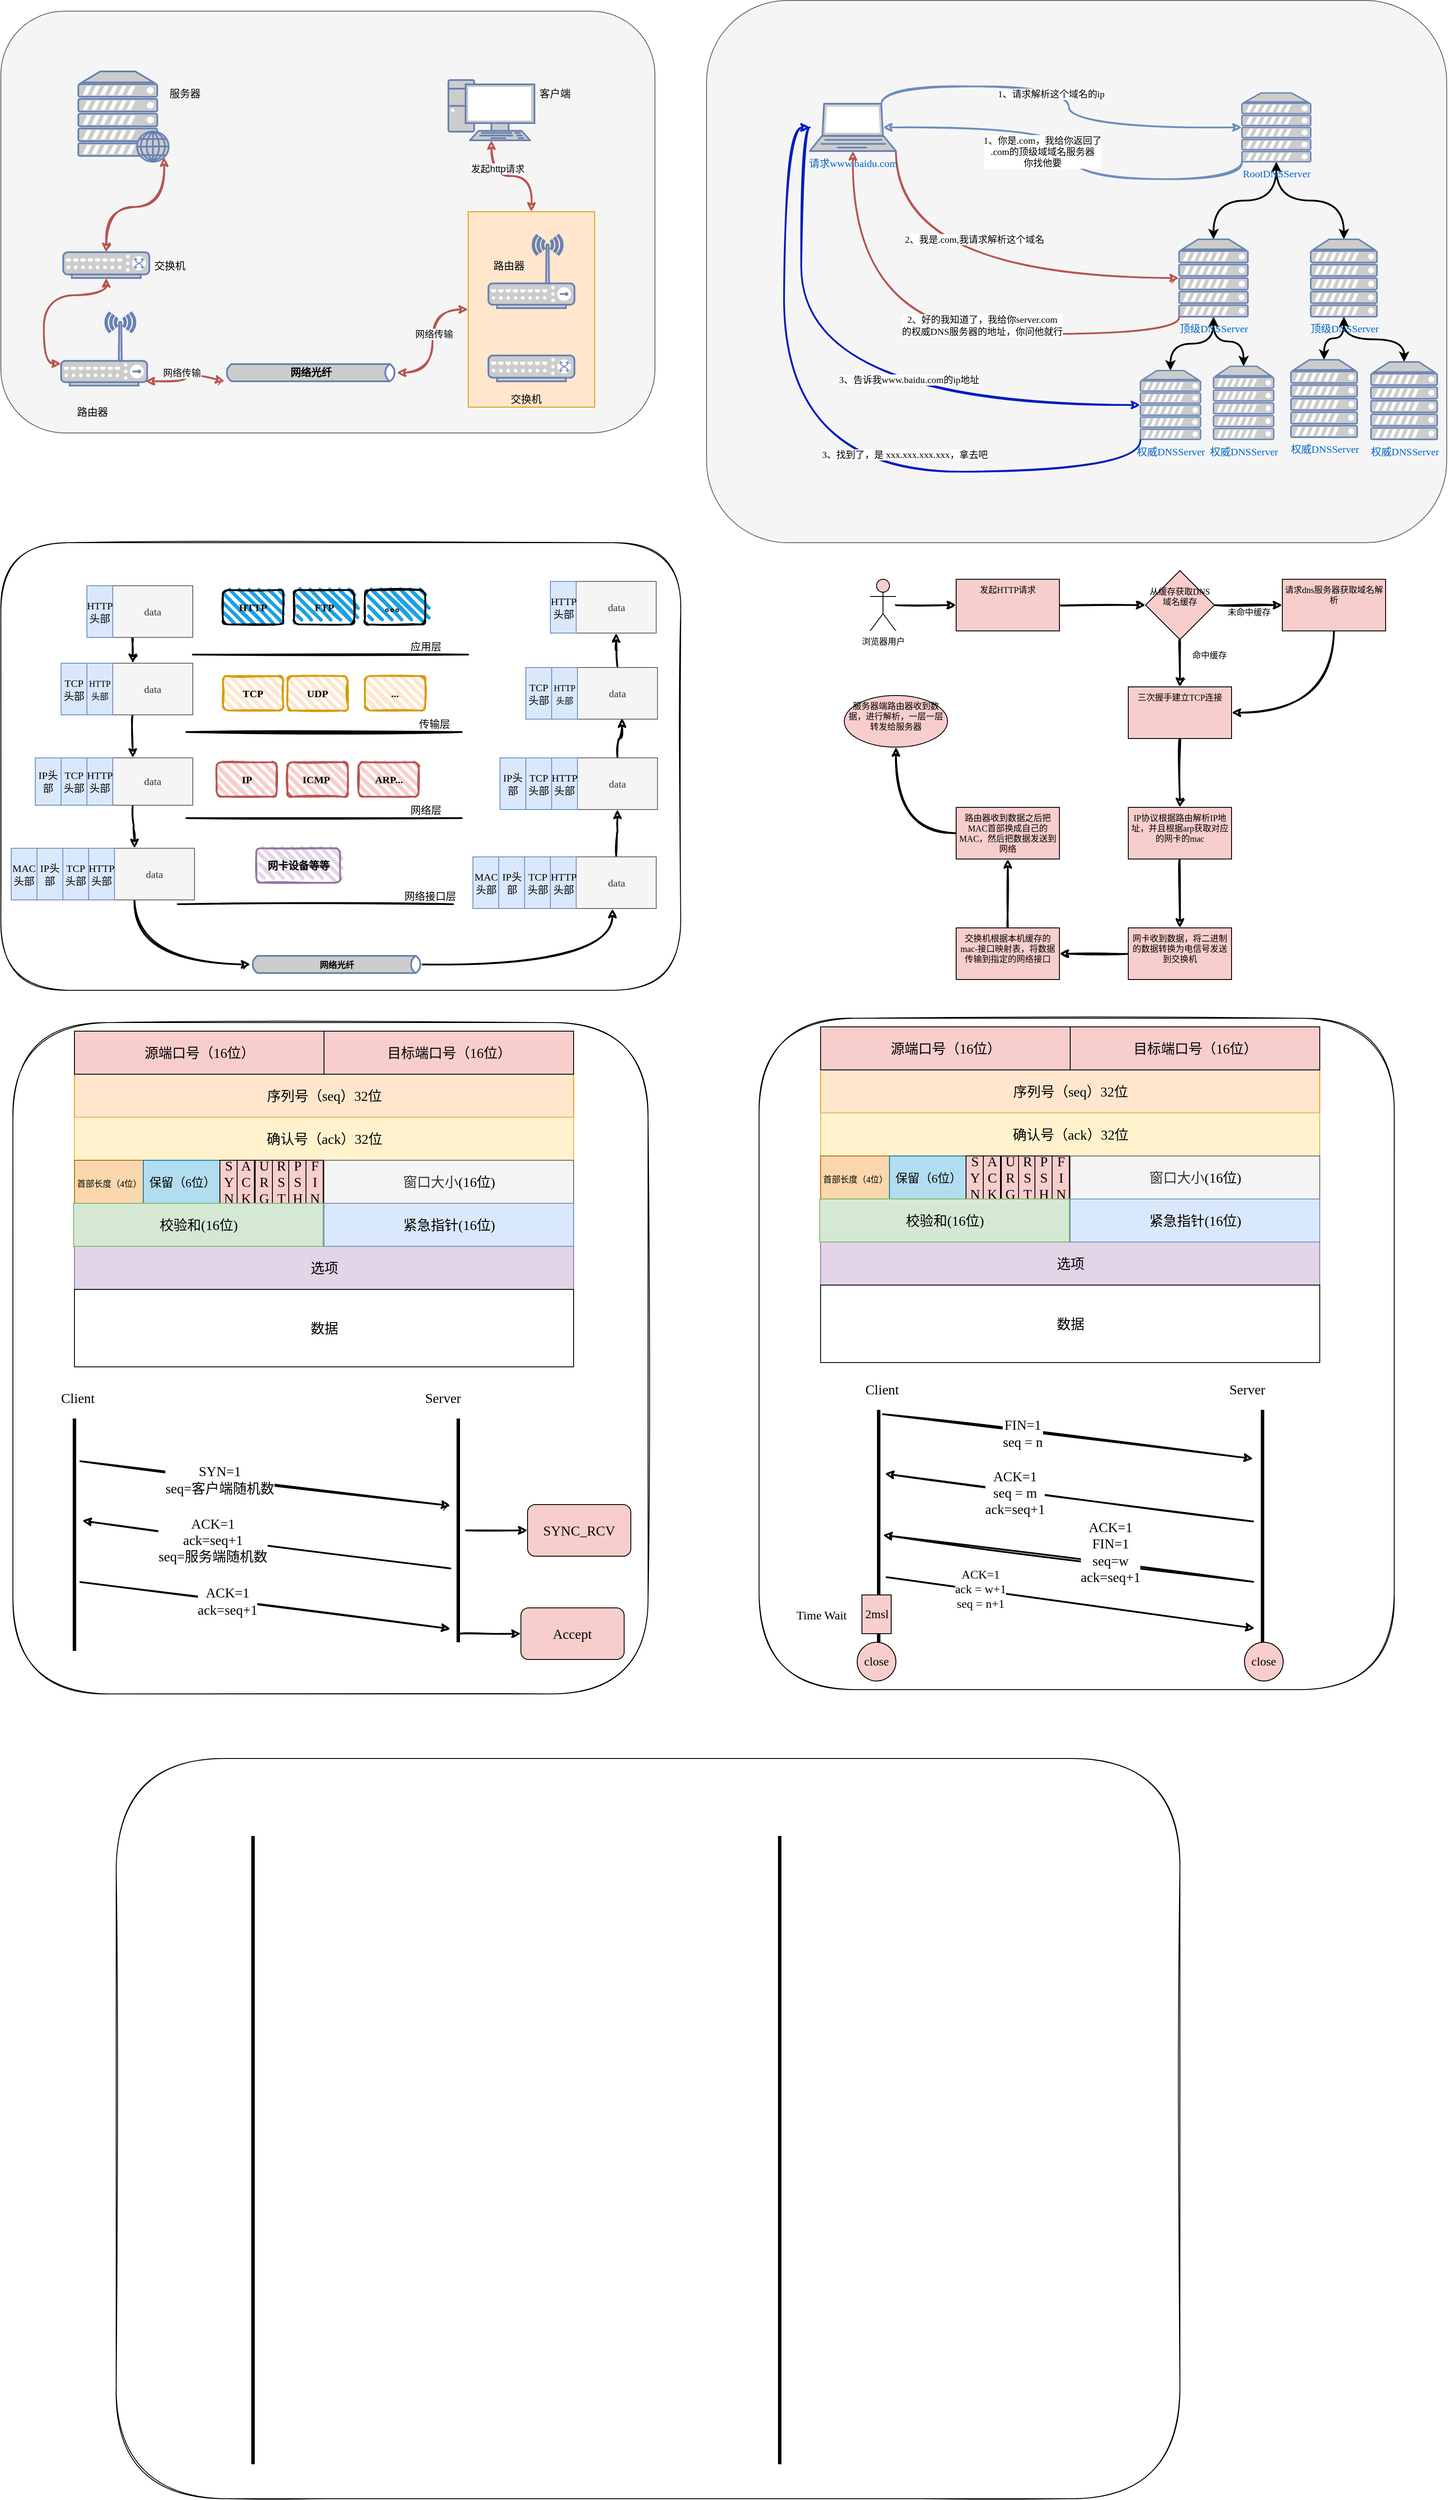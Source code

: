 <mxfile version="20.0.3" type="github">
  <diagram id="GkcbxG188DOWvOuil0Cg" name="第 1 页">
    <mxGraphModel dx="1459" dy="1590" grid="1" gridSize="10" guides="1" tooltips="1" connect="1" arrows="1" fold="1" page="1" pageScale="1" pageWidth="827" pageHeight="1169" background="none" math="0" shadow="0">
      <root>
        <mxCell id="0" />
        <mxCell id="1" parent="0" />
        <mxCell id="bymFwab5TeU9cgXAcqGG-109" value="" style="rounded=1;whiteSpace=wrap;html=1;shadow=0;sketch=1;fontFamily=Comic Sans MS;fontColor=#000000;" vertex="1" parent="1">
          <mxGeometry x="40" y="697.5" width="790" height="520" as="geometry" />
        </mxCell>
        <mxCell id="bymFwab5TeU9cgXAcqGG-1" value="" style="rounded=1;whiteSpace=wrap;html=1;fillColor=#f5f5f5;fontColor=#333333;strokeColor=#666666;" vertex="1" parent="1">
          <mxGeometry x="40" y="80" width="760" height="490" as="geometry" />
        </mxCell>
        <mxCell id="bymFwab5TeU9cgXAcqGG-10" style="edgeStyle=orthogonalEdgeStyle;rounded=0;orthogonalLoop=1;jettySize=auto;html=1;exitX=0.95;exitY=0.95;exitDx=0;exitDy=0;exitPerimeter=0;curved=1;startArrow=classic;startFill=1;strokeWidth=2;fillColor=#f8cecc;strokeColor=#b85450;sketch=1;" edge="1" parent="1" source="bymFwab5TeU9cgXAcqGG-3" target="bymFwab5TeU9cgXAcqGG-4">
          <mxGeometry relative="1" as="geometry" />
        </mxCell>
        <mxCell id="bymFwab5TeU9cgXAcqGG-3" value="" style="fontColor=#0066CC;verticalAlign=top;verticalLabelPosition=bottom;labelPosition=center;align=center;html=1;outlineConnect=0;fillColor=#CCCCCC;strokeColor=#6881B3;gradientColor=none;gradientDirection=north;strokeWidth=2;shape=mxgraph.networks.web_server;points=[[0,0.14,0,0,0],[0,0.5,0,0,0],[0,0.93,0,0,0],[0.28,0.93,0,0,0],[0.5,0,0,0,0],[0.87,0.14,0,0,0],[0.88,0.5,0,0,0],[0.95,0.95,0,0,0]];" vertex="1" parent="1">
          <mxGeometry x="130" y="150" width="105" height="105" as="geometry" />
        </mxCell>
        <mxCell id="bymFwab5TeU9cgXAcqGG-11" style="edgeStyle=orthogonalEdgeStyle;curved=1;rounded=0;orthogonalLoop=1;jettySize=auto;html=1;exitX=0.5;exitY=1;exitDx=0;exitDy=0;exitPerimeter=0;entryX=0;entryY=0.7;entryDx=0;entryDy=0;entryPerimeter=0;startArrow=classic;startFill=1;strokeWidth=2;fillColor=#f8cecc;strokeColor=#b85450;sketch=1;" edge="1" parent="1" source="bymFwab5TeU9cgXAcqGG-4" target="bymFwab5TeU9cgXAcqGG-5">
          <mxGeometry relative="1" as="geometry" />
        </mxCell>
        <mxCell id="bymFwab5TeU9cgXAcqGG-4" value="" style="fontColor=#0066CC;verticalAlign=top;verticalLabelPosition=bottom;labelPosition=center;align=center;html=1;outlineConnect=0;fillColor=#CCCCCC;strokeColor=#6881B3;gradientColor=none;gradientDirection=north;strokeWidth=2;shape=mxgraph.networks.switch;" vertex="1" parent="1">
          <mxGeometry x="112.5" y="360" width="100" height="30" as="geometry" />
        </mxCell>
        <mxCell id="bymFwab5TeU9cgXAcqGG-15" style="edgeStyle=orthogonalEdgeStyle;curved=1;rounded=0;orthogonalLoop=1;jettySize=auto;html=1;exitX=0.98;exitY=0.94;exitDx=0;exitDy=0;exitPerimeter=0;startArrow=classic;startFill=1;strokeWidth=2;fillColor=#f8cecc;strokeColor=#b85450;sketch=1;" edge="1" parent="1" source="bymFwab5TeU9cgXAcqGG-5" target="bymFwab5TeU9cgXAcqGG-13">
          <mxGeometry relative="1" as="geometry" />
        </mxCell>
        <mxCell id="bymFwab5TeU9cgXAcqGG-21" value="网络传输" style="edgeLabel;html=1;align=center;verticalAlign=middle;resizable=0;points=[];fontColor=#000000;" vertex="1" connectable="0" parent="bymFwab5TeU9cgXAcqGG-15">
          <mxGeometry x="-0.339" relative="1" as="geometry">
            <mxPoint x="8" y="-10" as="offset" />
          </mxGeometry>
        </mxCell>
        <mxCell id="bymFwab5TeU9cgXAcqGG-5" value="" style="fontColor=#0066CC;verticalAlign=top;verticalLabelPosition=bottom;labelPosition=center;align=center;html=1;outlineConnect=0;fillColor=#CCCCCC;strokeColor=#6881B3;gradientColor=none;gradientDirection=north;strokeWidth=2;shape=mxgraph.networks.wireless_hub;" vertex="1" parent="1">
          <mxGeometry x="110" y="430" width="100" height="85" as="geometry" />
        </mxCell>
        <mxCell id="bymFwab5TeU9cgXAcqGG-17" style="edgeStyle=orthogonalEdgeStyle;curved=1;rounded=0;orthogonalLoop=1;jettySize=auto;html=1;exitX=0.5;exitY=0;exitDx=0;exitDy=0;startArrow=classic;startFill=1;strokeWidth=2;fillColor=#f8cecc;strokeColor=#b85450;sketch=1;" edge="1" parent="1" source="bymFwab5TeU9cgXAcqGG-9" target="bymFwab5TeU9cgXAcqGG-12">
          <mxGeometry relative="1" as="geometry" />
        </mxCell>
        <mxCell id="bymFwab5TeU9cgXAcqGG-18" value="发起http请求" style="edgeLabel;html=1;align=center;verticalAlign=middle;resizable=0;points=[];fontColor=#000000;" vertex="1" connectable="0" parent="bymFwab5TeU9cgXAcqGG-17">
          <mxGeometry x="0.506" y="-7" relative="1" as="geometry">
            <mxPoint y="1" as="offset" />
          </mxGeometry>
        </mxCell>
        <mxCell id="bymFwab5TeU9cgXAcqGG-9" value="" style="rounded=0;whiteSpace=wrap;html=1;fillColor=#ffe6cc;strokeColor=#d79b00;" vertex="1" parent="1">
          <mxGeometry x="583" y="313" width="147" height="227" as="geometry" />
        </mxCell>
        <mxCell id="bymFwab5TeU9cgXAcqGG-7" value="" style="fontColor=#0066CC;verticalAlign=top;verticalLabelPosition=bottom;labelPosition=center;align=center;html=1;outlineConnect=0;fillColor=#CCCCCC;strokeColor=#6881B3;gradientColor=none;gradientDirection=north;strokeWidth=2;shape=mxgraph.networks.switch;" vertex="1" parent="1">
          <mxGeometry x="606.5" y="480" width="100" height="30" as="geometry" />
        </mxCell>
        <mxCell id="bymFwab5TeU9cgXAcqGG-8" value="" style="fontColor=#0066CC;verticalAlign=top;verticalLabelPosition=bottom;labelPosition=center;align=center;html=1;outlineConnect=0;fillColor=#CCCCCC;strokeColor=#6881B3;gradientColor=none;gradientDirection=north;strokeWidth=2;shape=mxgraph.networks.wireless_hub;" vertex="1" parent="1">
          <mxGeometry x="606.5" y="340" width="100" height="85" as="geometry" />
        </mxCell>
        <mxCell id="bymFwab5TeU9cgXAcqGG-12" value="" style="fontColor=#0066CC;verticalAlign=top;verticalLabelPosition=bottom;labelPosition=center;align=center;html=1;outlineConnect=0;fillColor=#CCCCCC;strokeColor=#6881B3;gradientColor=none;gradientDirection=north;strokeWidth=2;shape=mxgraph.networks.pc;" vertex="1" parent="1">
          <mxGeometry x="560" y="160" width="100" height="70" as="geometry" />
        </mxCell>
        <mxCell id="bymFwab5TeU9cgXAcqGG-16" style="edgeStyle=orthogonalEdgeStyle;curved=1;rounded=0;orthogonalLoop=1;jettySize=auto;html=1;exitX=1;exitY=0.5;exitDx=0;exitDy=0;exitPerimeter=0;startArrow=classic;startFill=1;strokeWidth=2;fillColor=#f8cecc;strokeColor=#b85450;sketch=1;" edge="1" parent="1" source="bymFwab5TeU9cgXAcqGG-13" target="bymFwab5TeU9cgXAcqGG-9">
          <mxGeometry relative="1" as="geometry" />
        </mxCell>
        <mxCell id="bymFwab5TeU9cgXAcqGG-19" value="网络传输" style="edgeLabel;html=1;align=center;verticalAlign=middle;resizable=0;points=[];fontColor=#000000;" vertex="1" connectable="0" parent="bymFwab5TeU9cgXAcqGG-16">
          <mxGeometry x="0.125" relative="1" as="geometry">
            <mxPoint x="1" y="1" as="offset" />
          </mxGeometry>
        </mxCell>
        <mxCell id="bymFwab5TeU9cgXAcqGG-13" value="&lt;font color=&quot;#000000&quot;&gt;&lt;b&gt;网络光纤&lt;/b&gt;&lt;/font&gt;" style="html=1;outlineConnect=0;fillColor=#CCCCCC;strokeColor=#6881B3;gradientColor=none;gradientDirection=north;strokeWidth=2;shape=mxgraph.networks.bus;gradientColor=none;gradientDirection=north;fontColor=#ffffff;perimeter=backbonePerimeter;backboneSize=20;points=[[0,0.5,0,0,0],[1,0.5,0,0,0]];" vertex="1" parent="1">
          <mxGeometry x="300" y="490" width="200" height="20" as="geometry" />
        </mxCell>
        <mxCell id="bymFwab5TeU9cgXAcqGG-23" value="交换机" style="text;strokeColor=none;fillColor=none;align=left;verticalAlign=middle;spacingLeft=4;spacingRight=4;overflow=hidden;points=[[0,0.5],[1,0.5]];portConstraint=eastwest;rotatable=0;fontColor=#000000;" vertex="1" parent="1">
          <mxGeometry x="212.5" y="360" width="80" height="30" as="geometry" />
        </mxCell>
        <mxCell id="bymFwab5TeU9cgXAcqGG-24" value="路由器" style="text;strokeColor=none;fillColor=none;align=left;verticalAlign=middle;spacingLeft=4;spacingRight=4;overflow=hidden;points=[[0,0.5],[1,0.5]];portConstraint=eastwest;rotatable=0;fontColor=#000000;" vertex="1" parent="1">
          <mxGeometry x="122.5" y="530" width="80" height="30" as="geometry" />
        </mxCell>
        <mxCell id="bymFwab5TeU9cgXAcqGG-25" value="交换机" style="text;strokeColor=none;fillColor=none;align=left;verticalAlign=middle;spacingLeft=4;spacingRight=4;overflow=hidden;points=[[0,0.5],[1,0.5]];portConstraint=eastwest;rotatable=0;fontColor=#000000;" vertex="1" parent="1">
          <mxGeometry x="626.5" y="515" width="80" height="30" as="geometry" />
        </mxCell>
        <mxCell id="bymFwab5TeU9cgXAcqGG-26" value="路由器" style="text;strokeColor=none;fillColor=none;align=left;verticalAlign=middle;spacingLeft=4;spacingRight=4;overflow=hidden;points=[[0,0.5],[1,0.5]];portConstraint=eastwest;rotatable=0;fontColor=#000000;" vertex="1" parent="1">
          <mxGeometry x="606.5" y="360" width="80" height="30" as="geometry" />
        </mxCell>
        <mxCell id="bymFwab5TeU9cgXAcqGG-27" value="服务器" style="text;strokeColor=none;fillColor=none;align=left;verticalAlign=middle;spacingLeft=4;spacingRight=4;overflow=hidden;points=[[0,0.5],[1,0.5]];portConstraint=eastwest;rotatable=0;fontColor=#000000;" vertex="1" parent="1">
          <mxGeometry x="230" y="160" width="80" height="30" as="geometry" />
        </mxCell>
        <mxCell id="bymFwab5TeU9cgXAcqGG-28" value="客户端" style="text;strokeColor=none;fillColor=none;align=left;verticalAlign=middle;spacingLeft=4;spacingRight=4;overflow=hidden;points=[[0,0.5],[1,0.5]];portConstraint=eastwest;rotatable=0;fontColor=#000000;" vertex="1" parent="1">
          <mxGeometry x="660" y="160" width="80" height="30" as="geometry" />
        </mxCell>
        <mxCell id="bymFwab5TeU9cgXAcqGG-29" value="" style="rounded=1;whiteSpace=wrap;html=1;fillColor=#f5f5f5;fontColor=#333333;strokeColor=#666666;" vertex="1" parent="1">
          <mxGeometry x="860" y="67.5" width="860" height="630" as="geometry" />
        </mxCell>
        <mxCell id="bymFwab5TeU9cgXAcqGG-54" value="" style="edgeStyle=orthogonalEdgeStyle;curved=1;rounded=0;orthogonalLoop=1;jettySize=auto;html=1;fontFamily=Comic Sans MS;fontColor=#000000;startArrow=classic;startFill=1;strokeWidth=2;" edge="1" parent="1" source="bymFwab5TeU9cgXAcqGG-52" target="bymFwab5TeU9cgXAcqGG-53">
          <mxGeometry relative="1" as="geometry" />
        </mxCell>
        <mxCell id="bymFwab5TeU9cgXAcqGG-56" value="" style="edgeStyle=orthogonalEdgeStyle;curved=1;rounded=0;orthogonalLoop=1;jettySize=auto;html=1;fontFamily=Comic Sans MS;fontColor=#000000;startArrow=classic;startFill=1;strokeWidth=2;" edge="1" parent="1" source="bymFwab5TeU9cgXAcqGG-52" target="bymFwab5TeU9cgXAcqGG-55">
          <mxGeometry relative="1" as="geometry" />
        </mxCell>
        <mxCell id="bymFwab5TeU9cgXAcqGG-68" style="edgeStyle=orthogonalEdgeStyle;curved=1;rounded=0;orthogonalLoop=1;jettySize=auto;html=1;exitX=0;exitY=1;exitDx=0;exitDy=0;exitPerimeter=0;entryX=0.85;entryY=0.5;entryDx=0;entryDy=0;entryPerimeter=0;fontFamily=Comic Sans MS;fontColor=#000000;startArrow=none;startFill=0;strokeWidth=2;fillColor=#dae8fc;strokeColor=#6c8ebf;sketch=1;" edge="1" parent="1" source="bymFwab5TeU9cgXAcqGG-52" target="bymFwab5TeU9cgXAcqGG-65">
          <mxGeometry relative="1" as="geometry" />
        </mxCell>
        <mxCell id="bymFwab5TeU9cgXAcqGG-69" value="1、你是.com，我给你返回了&lt;br&gt;.com的顶级域域名服务器&lt;br&gt;你找他要" style="edgeLabel;html=1;align=center;verticalAlign=middle;resizable=0;points=[];fontFamily=Comic Sans MS;fontColor=#000000;" vertex="1" connectable="0" parent="bymFwab5TeU9cgXAcqGG-68">
          <mxGeometry x="0.513" y="2" relative="1" as="geometry">
            <mxPoint x="64" y="26" as="offset" />
          </mxGeometry>
        </mxCell>
        <mxCell id="bymFwab5TeU9cgXAcqGG-52" value="&lt;font face=&quot;Comic Sans MS&quot;&gt;RootDNSServer&lt;/font&gt;" style="fontColor=#0066CC;verticalAlign=top;verticalLabelPosition=bottom;labelPosition=center;align=center;html=1;outlineConnect=0;fillColor=#CCCCCC;strokeColor=#6881B3;gradientColor=none;gradientDirection=north;strokeWidth=2;shape=mxgraph.networks.server;" vertex="1" parent="1">
          <mxGeometry x="1482" y="175" width="80" height="80" as="geometry" />
        </mxCell>
        <mxCell id="bymFwab5TeU9cgXAcqGG-58" value="" style="edgeStyle=orthogonalEdgeStyle;curved=1;rounded=0;orthogonalLoop=1;jettySize=auto;html=1;fontFamily=Comic Sans MS;fontColor=#000000;startArrow=classic;startFill=1;strokeWidth=2;" edge="1" parent="1" source="bymFwab5TeU9cgXAcqGG-53" target="bymFwab5TeU9cgXAcqGG-57">
          <mxGeometry relative="1" as="geometry" />
        </mxCell>
        <mxCell id="bymFwab5TeU9cgXAcqGG-60" value="" style="edgeStyle=orthogonalEdgeStyle;curved=1;rounded=0;orthogonalLoop=1;jettySize=auto;html=1;fontFamily=Comic Sans MS;fontColor=#000000;startArrow=classic;startFill=1;strokeWidth=2;" edge="1" parent="1" source="bymFwab5TeU9cgXAcqGG-53" target="bymFwab5TeU9cgXAcqGG-59">
          <mxGeometry relative="1" as="geometry" />
        </mxCell>
        <mxCell id="bymFwab5TeU9cgXAcqGG-72" style="edgeStyle=orthogonalEdgeStyle;curved=1;rounded=0;orthogonalLoop=1;jettySize=auto;html=1;exitX=0;exitY=1;exitDx=0;exitDy=0;exitPerimeter=0;fontFamily=Comic Sans MS;fontColor=#000000;startArrow=none;startFill=0;strokeWidth=2;fillColor=#f8cecc;strokeColor=#b85450;sketch=1;" edge="1" parent="1" source="bymFwab5TeU9cgXAcqGG-53" target="bymFwab5TeU9cgXAcqGG-65">
          <mxGeometry relative="1" as="geometry" />
        </mxCell>
        <mxCell id="bymFwab5TeU9cgXAcqGG-73" value="2、好的我知道了，我给你server.com&lt;br&gt;的权威DNS服务器的地址，你问他就行" style="edgeLabel;html=1;align=center;verticalAlign=middle;resizable=0;points=[];fontFamily=Comic Sans MS;fontColor=#000000;" vertex="1" connectable="0" parent="bymFwab5TeU9cgXAcqGG-72">
          <mxGeometry x="0.076" y="-30" relative="1" as="geometry">
            <mxPoint x="80" y="20" as="offset" />
          </mxGeometry>
        </mxCell>
        <mxCell id="bymFwab5TeU9cgXAcqGG-53" value="&lt;font face=&quot;Comic Sans MS&quot;&gt;顶级DNSServer&lt;/font&gt;" style="fontColor=#0066CC;verticalAlign=top;verticalLabelPosition=bottom;labelPosition=center;align=center;html=1;outlineConnect=0;fillColor=#CCCCCC;strokeColor=#6881B3;gradientColor=none;gradientDirection=north;strokeWidth=2;shape=mxgraph.networks.server;" vertex="1" parent="1">
          <mxGeometry x="1409" y="345" width="80" height="90" as="geometry" />
        </mxCell>
        <mxCell id="bymFwab5TeU9cgXAcqGG-62" value="" style="edgeStyle=orthogonalEdgeStyle;curved=1;rounded=0;orthogonalLoop=1;jettySize=auto;html=1;fontFamily=Comic Sans MS;fontColor=#000000;startArrow=classic;startFill=1;strokeWidth=2;" edge="1" parent="1" source="bymFwab5TeU9cgXAcqGG-55" target="bymFwab5TeU9cgXAcqGG-61">
          <mxGeometry relative="1" as="geometry" />
        </mxCell>
        <mxCell id="bymFwab5TeU9cgXAcqGG-64" value="" style="edgeStyle=orthogonalEdgeStyle;curved=1;rounded=0;orthogonalLoop=1;jettySize=auto;html=1;fontFamily=Comic Sans MS;fontColor=#000000;startArrow=classic;startFill=1;strokeWidth=2;" edge="1" parent="1" source="bymFwab5TeU9cgXAcqGG-55" target="bymFwab5TeU9cgXAcqGG-63">
          <mxGeometry relative="1" as="geometry" />
        </mxCell>
        <mxCell id="bymFwab5TeU9cgXAcqGG-55" value="&lt;font face=&quot;Comic Sans MS&quot;&gt;顶级DNSServer&lt;/font&gt;" style="fontColor=#0066CC;verticalAlign=top;verticalLabelPosition=bottom;labelPosition=center;align=center;html=1;outlineConnect=0;fillColor=#CCCCCC;strokeColor=#6881B3;gradientColor=none;gradientDirection=north;strokeWidth=2;shape=mxgraph.networks.server;" vertex="1" parent="1">
          <mxGeometry x="1562" y="345" width="77" height="90" as="geometry" />
        </mxCell>
        <mxCell id="bymFwab5TeU9cgXAcqGG-76" style="edgeStyle=orthogonalEdgeStyle;curved=1;rounded=0;orthogonalLoop=1;jettySize=auto;html=1;exitX=0;exitY=1;exitDx=0;exitDy=0;exitPerimeter=0;fontFamily=Comic Sans MS;fontColor=#000000;startArrow=none;startFill=0;strokeWidth=2;fillColor=#0050ef;strokeColor=#001DBC;sketch=1;" edge="1" parent="1" source="bymFwab5TeU9cgXAcqGG-57" target="bymFwab5TeU9cgXAcqGG-65">
          <mxGeometry relative="1" as="geometry">
            <Array as="points">
              <mxPoint x="1364" y="615" />
              <mxPoint x="950" y="615" />
              <mxPoint x="950" y="215" />
            </Array>
          </mxGeometry>
        </mxCell>
        <mxCell id="bymFwab5TeU9cgXAcqGG-77" value="3、找到了，是 xxx.xxx.xxx.xxx，拿去吧" style="edgeLabel;html=1;align=center;verticalAlign=middle;resizable=0;points=[];fontFamily=Comic Sans MS;fontColor=#000000;" vertex="1" connectable="0" parent="bymFwab5TeU9cgXAcqGG-76">
          <mxGeometry x="-0.094" y="-49" relative="1" as="geometry">
            <mxPoint x="88" y="29" as="offset" />
          </mxGeometry>
        </mxCell>
        <mxCell id="bymFwab5TeU9cgXAcqGG-57" value="&lt;font face=&quot;Comic Sans MS&quot;&gt;权威DNSServer&lt;/font&gt;" style="fontColor=#0066CC;verticalAlign=top;verticalLabelPosition=bottom;labelPosition=center;align=center;html=1;outlineConnect=0;fillColor=#CCCCCC;strokeColor=#6881B3;gradientColor=none;gradientDirection=north;strokeWidth=2;shape=mxgraph.networks.server;" vertex="1" parent="1">
          <mxGeometry x="1364" y="497.5" width="70" height="80" as="geometry" />
        </mxCell>
        <mxCell id="bymFwab5TeU9cgXAcqGG-59" value="&lt;font face=&quot;Comic Sans MS&quot;&gt;权威DNSServer&lt;/font&gt;" style="fontColor=#0066CC;verticalAlign=top;verticalLabelPosition=bottom;labelPosition=center;align=center;html=1;outlineConnect=0;fillColor=#CCCCCC;strokeColor=#6881B3;gradientColor=none;gradientDirection=north;strokeWidth=2;shape=mxgraph.networks.server;" vertex="1" parent="1">
          <mxGeometry x="1449" y="492.5" width="70" height="85" as="geometry" />
        </mxCell>
        <mxCell id="bymFwab5TeU9cgXAcqGG-61" value="&lt;font face=&quot;Comic Sans MS&quot;&gt;权威DNSServer&lt;/font&gt;" style="fontColor=#0066CC;verticalAlign=top;verticalLabelPosition=bottom;labelPosition=center;align=center;html=1;outlineConnect=0;fillColor=#CCCCCC;strokeColor=#6881B3;gradientColor=none;gradientDirection=north;strokeWidth=2;shape=mxgraph.networks.server;" vertex="1" parent="1">
          <mxGeometry x="1632" y="487.5" width="77" height="90" as="geometry" />
        </mxCell>
        <mxCell id="bymFwab5TeU9cgXAcqGG-63" value="&lt;font face=&quot;Comic Sans MS&quot;&gt;权威DNSServer&lt;/font&gt;" style="fontColor=#0066CC;verticalAlign=top;verticalLabelPosition=bottom;labelPosition=center;align=center;html=1;outlineConnect=0;fillColor=#CCCCCC;strokeColor=#6881B3;gradientColor=none;gradientDirection=north;strokeWidth=2;shape=mxgraph.networks.server;" vertex="1" parent="1">
          <mxGeometry x="1539" y="485" width="77" height="90" as="geometry" />
        </mxCell>
        <mxCell id="bymFwab5TeU9cgXAcqGG-66" style="edgeStyle=orthogonalEdgeStyle;curved=1;rounded=0;orthogonalLoop=1;jettySize=auto;html=1;exitX=0.83;exitY=0;exitDx=0;exitDy=0;exitPerimeter=0;entryX=0;entryY=0.5;entryDx=0;entryDy=0;entryPerimeter=0;fontFamily=Comic Sans MS;fontColor=#000000;startArrow=none;startFill=0;strokeWidth=2;fillColor=#dae8fc;strokeColor=#6c8ebf;sketch=1;" edge="1" parent="1" source="bymFwab5TeU9cgXAcqGG-65" target="bymFwab5TeU9cgXAcqGG-52">
          <mxGeometry relative="1" as="geometry" />
        </mxCell>
        <mxCell id="bymFwab5TeU9cgXAcqGG-67" value="1、请求解析这个域名的ip" style="edgeLabel;html=1;align=center;verticalAlign=middle;resizable=0;points=[];fontFamily=Comic Sans MS;fontColor=#000000;" vertex="1" connectable="0" parent="bymFwab5TeU9cgXAcqGG-66">
          <mxGeometry x="-0.272" y="-6" relative="1" as="geometry">
            <mxPoint x="40" y="2" as="offset" />
          </mxGeometry>
        </mxCell>
        <mxCell id="bymFwab5TeU9cgXAcqGG-70" style="edgeStyle=orthogonalEdgeStyle;curved=1;rounded=0;orthogonalLoop=1;jettySize=auto;html=1;exitX=1;exitY=1;exitDx=0;exitDy=0;exitPerimeter=0;entryX=0;entryY=0.5;entryDx=0;entryDy=0;entryPerimeter=0;fontFamily=Comic Sans MS;fontColor=#000000;startArrow=none;startFill=0;strokeWidth=2;fillColor=#f8cecc;strokeColor=#b85450;sketch=1;" edge="1" parent="1" source="bymFwab5TeU9cgXAcqGG-65" target="bymFwab5TeU9cgXAcqGG-53">
          <mxGeometry relative="1" as="geometry" />
        </mxCell>
        <mxCell id="bymFwab5TeU9cgXAcqGG-71" value="2、我是.com,我请求解析这个域名" style="edgeLabel;html=1;align=center;verticalAlign=middle;resizable=0;points=[];fontFamily=Comic Sans MS;fontColor=#000000;" vertex="1" connectable="0" parent="bymFwab5TeU9cgXAcqGG-70">
          <mxGeometry x="-0.108" y="46" relative="1" as="geometry">
            <mxPoint x="26" y="1" as="offset" />
          </mxGeometry>
        </mxCell>
        <mxCell id="bymFwab5TeU9cgXAcqGG-74" style="edgeStyle=orthogonalEdgeStyle;curved=1;rounded=0;orthogonalLoop=1;jettySize=auto;html=1;entryX=0;entryY=0.5;entryDx=0;entryDy=0;entryPerimeter=0;fontFamily=Comic Sans MS;fontColor=#000000;startArrow=none;startFill=0;strokeWidth=2;fillColor=#0050ef;strokeColor=#001DBC;sketch=1;" edge="1" parent="1" source="bymFwab5TeU9cgXAcqGG-65" target="bymFwab5TeU9cgXAcqGG-57">
          <mxGeometry relative="1" as="geometry">
            <Array as="points">
              <mxPoint x="970" y="215" />
              <mxPoint x="970" y="538" />
            </Array>
          </mxGeometry>
        </mxCell>
        <mxCell id="bymFwab5TeU9cgXAcqGG-75" value="3、告诉我www.baidu.com的ip地址" style="edgeLabel;html=1;align=center;verticalAlign=middle;resizable=0;points=[];fontFamily=Comic Sans MS;fontColor=#000000;" vertex="1" connectable="0" parent="bymFwab5TeU9cgXAcqGG-74">
          <mxGeometry x="0.26" y="30" relative="1" as="geometry">
            <mxPoint as="offset" />
          </mxGeometry>
        </mxCell>
        <mxCell id="bymFwab5TeU9cgXAcqGG-65" value="请求www.baidu.com" style="fontColor=#0066CC;verticalAlign=top;verticalLabelPosition=bottom;labelPosition=center;align=center;html=1;outlineConnect=0;fillColor=#CCCCCC;strokeColor=#6881B3;gradientColor=none;gradientDirection=north;strokeWidth=2;shape=mxgraph.networks.laptop;fontFamily=Comic Sans MS;" vertex="1" parent="1">
          <mxGeometry x="980" y="187.5" width="100" height="55" as="geometry" />
        </mxCell>
        <mxCell id="bymFwab5TeU9cgXAcqGG-86" value="" style="line;strokeWidth=2;html=1;fontFamily=Comic Sans MS;fontColor=#000000;sketch=1;" vertex="1" parent="1">
          <mxGeometry x="263" y="822.5" width="320" height="10" as="geometry" />
        </mxCell>
        <mxCell id="bymFwab5TeU9cgXAcqGG-88" value="" style="line;strokeWidth=2;html=1;fontFamily=Comic Sans MS;fontColor=#000000;" vertex="1" parent="1">
          <mxGeometry x="255.5" y="912.5" width="320" height="10" as="geometry" />
        </mxCell>
        <mxCell id="bymFwab5TeU9cgXAcqGG-89" value="" style="line;strokeWidth=2;html=1;fontFamily=Comic Sans MS;fontColor=#000000;" vertex="1" parent="1">
          <mxGeometry x="255.5" y="1012.5" width="320" height="10" as="geometry" />
        </mxCell>
        <mxCell id="bymFwab5TeU9cgXAcqGG-90" value="" style="line;strokeWidth=2;html=1;fontFamily=Comic Sans MS;fontColor=#000000;sketch=1;shadow=0;" vertex="1" parent="1">
          <mxGeometry x="245.5" y="1112.5" width="320" height="10" as="geometry" />
        </mxCell>
        <mxCell id="bymFwab5TeU9cgXAcqGG-92" value="&lt;b&gt;HTTP&lt;/b&gt;" style="rounded=1;whiteSpace=wrap;html=1;strokeWidth=2;fillWeight=4;hachureGap=8;hachureAngle=45;fillColor=#1ba1e2;sketch=1;fontFamily=Comic Sans MS;fontColor=#000000;" vertex="1" parent="1">
          <mxGeometry x="298" y="752.5" width="70" height="40" as="geometry" />
        </mxCell>
        <mxCell id="bymFwab5TeU9cgXAcqGG-94" value="&lt;b&gt;FTP&lt;/b&gt;" style="rounded=1;whiteSpace=wrap;html=1;strokeWidth=2;fillWeight=4;hachureGap=8;hachureAngle=45;fillColor=#1ba1e2;sketch=1;fontFamily=Comic Sans MS;fontColor=#000000;" vertex="1" parent="1">
          <mxGeometry x="380.5" y="752.5" width="70" height="40" as="geometry" />
        </mxCell>
        <mxCell id="bymFwab5TeU9cgXAcqGG-95" value="&lt;b&gt;。。。&lt;/b&gt;" style="rounded=1;whiteSpace=wrap;html=1;strokeWidth=2;fillWeight=4;hachureGap=8;hachureAngle=45;fillColor=#1ba1e2;sketch=1;fontFamily=Comic Sans MS;fontColor=#000000;" vertex="1" parent="1">
          <mxGeometry x="463" y="752.5" width="70" height="40" as="geometry" />
        </mxCell>
        <mxCell id="bymFwab5TeU9cgXAcqGG-96" value="应用层" style="text;strokeColor=none;fillColor=none;align=left;verticalAlign=middle;spacingLeft=4;spacingRight=4;overflow=hidden;points=[[0,0.5],[1,0.5]];portConstraint=eastwest;rotatable=0;fontFamily=Comic Sans MS;fontColor=#000000;" vertex="1" parent="1">
          <mxGeometry x="510" y="802.5" width="80" height="30" as="geometry" />
        </mxCell>
        <mxCell id="bymFwab5TeU9cgXAcqGG-97" value="传输层" style="text;strokeColor=none;fillColor=none;align=left;verticalAlign=middle;spacingLeft=4;spacingRight=4;overflow=hidden;points=[[0,0.5],[1,0.5]];portConstraint=eastwest;rotatable=0;fontFamily=Comic Sans MS;fontColor=#000000;" vertex="1" parent="1">
          <mxGeometry x="520" y="892.5" width="80" height="30" as="geometry" />
        </mxCell>
        <mxCell id="bymFwab5TeU9cgXAcqGG-98" value="网络层" style="text;strokeColor=none;fillColor=none;align=left;verticalAlign=middle;spacingLeft=4;spacingRight=4;overflow=hidden;points=[[0,0.5],[1,0.5]];portConstraint=eastwest;rotatable=0;fontFamily=Comic Sans MS;fontColor=#000000;" vertex="1" parent="1">
          <mxGeometry x="510" y="992.5" width="80" height="30" as="geometry" />
        </mxCell>
        <mxCell id="bymFwab5TeU9cgXAcqGG-99" value="网络接口层" style="text;strokeColor=none;fillColor=none;align=left;verticalAlign=middle;spacingLeft=4;spacingRight=4;overflow=hidden;points=[[0,0.5],[1,0.5]];portConstraint=eastwest;rotatable=0;fontFamily=Comic Sans MS;fontColor=#000000;" vertex="1" parent="1">
          <mxGeometry x="503" y="1092.5" width="80" height="30" as="geometry" />
        </mxCell>
        <mxCell id="bymFwab5TeU9cgXAcqGG-100" value="&lt;b&gt;TCP&lt;/b&gt;" style="rounded=1;whiteSpace=wrap;html=1;strokeWidth=2;fillWeight=4;hachureGap=8;hachureAngle=45;fillColor=#ffe6cc;sketch=1;fontFamily=Comic Sans MS;strokeColor=#d79b00;" vertex="1" parent="1">
          <mxGeometry x="298" y="852.5" width="70" height="40" as="geometry" />
        </mxCell>
        <mxCell id="bymFwab5TeU9cgXAcqGG-101" value="&lt;b&gt;UDP&lt;/b&gt;" style="rounded=1;whiteSpace=wrap;html=1;strokeWidth=2;fillWeight=4;hachureGap=8;hachureAngle=45;fillColor=#ffe6cc;sketch=1;fontFamily=Comic Sans MS;strokeColor=#d79b00;" vertex="1" parent="1">
          <mxGeometry x="373" y="852.5" width="70" height="40" as="geometry" />
        </mxCell>
        <mxCell id="bymFwab5TeU9cgXAcqGG-102" value="&lt;b&gt;...&lt;/b&gt;" style="rounded=1;whiteSpace=wrap;html=1;strokeWidth=2;fillWeight=4;hachureGap=8;hachureAngle=45;fillColor=#ffe6cc;sketch=1;fontFamily=Comic Sans MS;strokeColor=#d79b00;" vertex="1" parent="1">
          <mxGeometry x="463" y="852.5" width="70" height="40" as="geometry" />
        </mxCell>
        <mxCell id="bymFwab5TeU9cgXAcqGG-103" value="&lt;b&gt;IP&lt;/b&gt;" style="rounded=1;whiteSpace=wrap;html=1;strokeWidth=2;fillWeight=4;hachureGap=8;hachureAngle=45;fillColor=#f8cecc;sketch=1;fontFamily=Comic Sans MS;strokeColor=#b85450;" vertex="1" parent="1">
          <mxGeometry x="290.5" y="952.5" width="70" height="40" as="geometry" />
        </mxCell>
        <mxCell id="bymFwab5TeU9cgXAcqGG-104" value="&lt;b&gt;ICMP&amp;nbsp;&lt;/b&gt;" style="rounded=1;whiteSpace=wrap;html=1;strokeWidth=2;fillWeight=4;hachureGap=8;hachureAngle=45;fillColor=#f8cecc;sketch=1;fontFamily=Comic Sans MS;strokeColor=#b85450;" vertex="1" parent="1">
          <mxGeometry x="373" y="952.5" width="70" height="40" as="geometry" />
        </mxCell>
        <mxCell id="bymFwab5TeU9cgXAcqGG-105" value="&lt;b&gt;ARP...&lt;/b&gt;" style="rounded=1;whiteSpace=wrap;html=1;strokeWidth=2;fillWeight=4;hachureGap=8;hachureAngle=45;fillColor=#f8cecc;sketch=1;fontFamily=Comic Sans MS;strokeColor=#b85450;" vertex="1" parent="1">
          <mxGeometry x="455.5" y="952.5" width="70" height="40" as="geometry" />
        </mxCell>
        <mxCell id="bymFwab5TeU9cgXAcqGG-106" value="" style="line;strokeWidth=2;html=1;fontFamily=Comic Sans MS;fontColor=#000000;sketch=1;shadow=0;" vertex="1" parent="1">
          <mxGeometry x="255.5" y="912.5" width="320" height="10" as="geometry" />
        </mxCell>
        <mxCell id="bymFwab5TeU9cgXAcqGG-107" value="" style="line;strokeWidth=2;html=1;fontFamily=Comic Sans MS;fontColor=#000000;sketch=1;shadow=0;" vertex="1" parent="1">
          <mxGeometry x="255.5" y="1012.5" width="320" height="10" as="geometry" />
        </mxCell>
        <mxCell id="bymFwab5TeU9cgXAcqGG-108" value="&lt;b&gt;网卡设备等等&lt;/b&gt;" style="rounded=1;whiteSpace=wrap;html=1;strokeWidth=2;fillWeight=4;hachureGap=8;hachureAngle=45;fillColor=#e1d5e7;sketch=1;fontFamily=Comic Sans MS;strokeColor=#9673a6;" vertex="1" parent="1">
          <mxGeometry x="336.75" y="1052.5" width="97.5" height="40" as="geometry" />
        </mxCell>
        <mxCell id="bymFwab5TeU9cgXAcqGG-154" style="edgeStyle=orthogonalEdgeStyle;curved=1;rounded=0;orthogonalLoop=1;jettySize=auto;html=1;exitX=0.25;exitY=1;exitDx=0;exitDy=0;entryX=0.25;entryY=0;entryDx=0;entryDy=0;fontFamily=Comic Sans MS;fontSize=10;fontColor=#000000;startArrow=none;startFill=0;strokeWidth=2;sketch=1;" edge="1" parent="1" source="bymFwab5TeU9cgXAcqGG-122" target="bymFwab5TeU9cgXAcqGG-124">
          <mxGeometry relative="1" as="geometry" />
        </mxCell>
        <mxCell id="bymFwab5TeU9cgXAcqGG-122" value="data" style="rounded=0;whiteSpace=wrap;html=1;shadow=0;sketch=0;fontFamily=Comic Sans MS;fontColor=#333333;fillColor=#f5f5f5;strokeColor=#666666;" vertex="1" parent="1">
          <mxGeometry x="170" y="747.5" width="93" height="60" as="geometry" />
        </mxCell>
        <mxCell id="bymFwab5TeU9cgXAcqGG-123" value="HTTP头部" style="rounded=0;whiteSpace=wrap;html=1;shadow=0;sketch=0;fontFamily=Comic Sans MS;fillColor=#dae8fc;strokeColor=#6c8ebf;" vertex="1" parent="1">
          <mxGeometry x="140" y="747.5" width="30" height="60" as="geometry" />
        </mxCell>
        <mxCell id="bymFwab5TeU9cgXAcqGG-155" style="edgeStyle=orthogonalEdgeStyle;curved=1;rounded=0;orthogonalLoop=1;jettySize=auto;html=1;exitX=0.25;exitY=1;exitDx=0;exitDy=0;entryX=0.25;entryY=0;entryDx=0;entryDy=0;fontFamily=Comic Sans MS;fontSize=10;fontColor=#000000;startArrow=none;startFill=0;strokeWidth=2;sketch=1;" edge="1" parent="1" source="bymFwab5TeU9cgXAcqGG-124" target="bymFwab5TeU9cgXAcqGG-126">
          <mxGeometry relative="1" as="geometry" />
        </mxCell>
        <mxCell id="bymFwab5TeU9cgXAcqGG-124" value="data" style="rounded=0;whiteSpace=wrap;html=1;shadow=0;sketch=0;fontFamily=Comic Sans MS;fontColor=#333333;fillColor=#f5f5f5;strokeColor=#666666;" vertex="1" parent="1">
          <mxGeometry x="170" y="837.5" width="93" height="60" as="geometry" />
        </mxCell>
        <mxCell id="bymFwab5TeU9cgXAcqGG-125" value="&lt;font style=&quot;font-size: 10px;&quot;&gt;HTTP头部&lt;/font&gt;" style="rounded=0;whiteSpace=wrap;html=1;shadow=0;sketch=0;fontFamily=Comic Sans MS;fillColor=#dae8fc;strokeColor=#6c8ebf;" vertex="1" parent="1">
          <mxGeometry x="140" y="837.5" width="30" height="60" as="geometry" />
        </mxCell>
        <mxCell id="bymFwab5TeU9cgXAcqGG-156" style="edgeStyle=orthogonalEdgeStyle;curved=1;rounded=0;orthogonalLoop=1;jettySize=auto;html=1;exitX=0.25;exitY=1;exitDx=0;exitDy=0;entryX=0.25;entryY=0;entryDx=0;entryDy=0;fontFamily=Comic Sans MS;fontSize=10;fontColor=#000000;startArrow=none;startFill=0;strokeWidth=2;sketch=1;" edge="1" parent="1" source="bymFwab5TeU9cgXAcqGG-126" target="bymFwab5TeU9cgXAcqGG-128">
          <mxGeometry relative="1" as="geometry" />
        </mxCell>
        <mxCell id="bymFwab5TeU9cgXAcqGG-126" value="data" style="rounded=0;whiteSpace=wrap;html=1;shadow=0;sketch=0;fontFamily=Comic Sans MS;fontColor=#333333;fillColor=#f5f5f5;strokeColor=#666666;" vertex="1" parent="1">
          <mxGeometry x="170" y="947.5" width="93" height="55" as="geometry" />
        </mxCell>
        <mxCell id="bymFwab5TeU9cgXAcqGG-157" style="edgeStyle=orthogonalEdgeStyle;curved=1;rounded=0;orthogonalLoop=1;jettySize=auto;html=1;exitX=0.25;exitY=1;exitDx=0;exitDy=0;entryX=0;entryY=0.5;entryDx=0;entryDy=0;entryPerimeter=0;fontFamily=Comic Sans MS;fontSize=10;fontColor=#000000;startArrow=none;startFill=0;strokeWidth=2;sketch=1;" edge="1" parent="1" source="bymFwab5TeU9cgXAcqGG-128" target="bymFwab5TeU9cgXAcqGG-153">
          <mxGeometry relative="1" as="geometry" />
        </mxCell>
        <mxCell id="bymFwab5TeU9cgXAcqGG-128" value="data" style="rounded=0;whiteSpace=wrap;html=1;shadow=0;sketch=0;fontFamily=Comic Sans MS;fontColor=#333333;fillColor=#f5f5f5;strokeColor=#666666;" vertex="1" parent="1">
          <mxGeometry x="172" y="1052.5" width="93" height="60" as="geometry" />
        </mxCell>
        <mxCell id="bymFwab5TeU9cgXAcqGG-129" value="HTTP头部" style="rounded=0;whiteSpace=wrap;html=1;shadow=0;sketch=0;fontFamily=Comic Sans MS;fillColor=#dae8fc;strokeColor=#6c8ebf;" vertex="1" parent="1">
          <mxGeometry x="142" y="1052.5" width="30" height="60" as="geometry" />
        </mxCell>
        <mxCell id="bymFwab5TeU9cgXAcqGG-131" value="TCP头部" style="rounded=0;whiteSpace=wrap;html=1;shadow=0;sketch=0;fontFamily=Comic Sans MS;fillColor=#dae8fc;strokeColor=#6c8ebf;" vertex="1" parent="1">
          <mxGeometry x="110" y="837.5" width="30" height="60" as="geometry" />
        </mxCell>
        <mxCell id="bymFwab5TeU9cgXAcqGG-133" value="IP头部" style="rounded=0;whiteSpace=wrap;html=1;shadow=0;sketch=0;fontFamily=Comic Sans MS;fillColor=#dae8fc;strokeColor=#6c8ebf;" vertex="1" parent="1">
          <mxGeometry x="80" y="947.5" width="30" height="55" as="geometry" />
        </mxCell>
        <mxCell id="bymFwab5TeU9cgXAcqGG-134" value="TCP头部" style="rounded=0;whiteSpace=wrap;html=1;shadow=0;sketch=0;fontFamily=Comic Sans MS;fillColor=#dae8fc;strokeColor=#6c8ebf;" vertex="1" parent="1">
          <mxGeometry x="112" y="1052.5" width="30" height="60" as="geometry" />
        </mxCell>
        <mxCell id="bymFwab5TeU9cgXAcqGG-135" value="IP头部" style="rounded=0;whiteSpace=wrap;html=1;shadow=0;sketch=0;fontFamily=Comic Sans MS;fillColor=#dae8fc;strokeColor=#6c8ebf;" vertex="1" parent="1">
          <mxGeometry x="82" y="1052.5" width="30" height="60" as="geometry" />
        </mxCell>
        <mxCell id="bymFwab5TeU9cgXAcqGG-136" value="MAC头部" style="rounded=0;whiteSpace=wrap;html=1;shadow=0;sketch=0;fontFamily=Comic Sans MS;fillColor=#dae8fc;strokeColor=#6c8ebf;" vertex="1" parent="1">
          <mxGeometry x="52" y="1052.5" width="30" height="60" as="geometry" />
        </mxCell>
        <mxCell id="bymFwab5TeU9cgXAcqGG-137" value="data" style="rounded=0;whiteSpace=wrap;html=1;shadow=0;sketch=0;fontFamily=Comic Sans MS;fontColor=#333333;fillColor=#f5f5f5;strokeColor=#666666;" vertex="1" parent="1">
          <mxGeometry x="708.5" y="742.5" width="93" height="60" as="geometry" />
        </mxCell>
        <mxCell id="bymFwab5TeU9cgXAcqGG-138" value="HTTP头部" style="rounded=0;whiteSpace=wrap;html=1;shadow=0;sketch=0;fontFamily=Comic Sans MS;fillColor=#dae8fc;strokeColor=#6c8ebf;" vertex="1" parent="1">
          <mxGeometry x="678.5" y="742.5" width="30" height="60" as="geometry" />
        </mxCell>
        <mxCell id="bymFwab5TeU9cgXAcqGG-162" style="edgeStyle=orthogonalEdgeStyle;curved=1;rounded=0;orthogonalLoop=1;jettySize=auto;html=1;exitX=0.5;exitY=0;exitDx=0;exitDy=0;entryX=0.5;entryY=1;entryDx=0;entryDy=0;fontFamily=Comic Sans MS;fontSize=10;fontColor=#000000;startArrow=none;startFill=0;strokeWidth=2;sketch=1;" edge="1" parent="1" source="bymFwab5TeU9cgXAcqGG-139" target="bymFwab5TeU9cgXAcqGG-137">
          <mxGeometry relative="1" as="geometry" />
        </mxCell>
        <mxCell id="bymFwab5TeU9cgXAcqGG-139" value="data" style="rounded=0;whiteSpace=wrap;html=1;shadow=0;sketch=0;fontFamily=Comic Sans MS;fontColor=#333333;fillColor=#f5f5f5;strokeColor=#666666;" vertex="1" parent="1">
          <mxGeometry x="710" y="842.5" width="93" height="60" as="geometry" />
        </mxCell>
        <mxCell id="bymFwab5TeU9cgXAcqGG-140" value="&lt;font style=&quot;font-size: 10px;&quot;&gt;HTTP头部&lt;/font&gt;" style="rounded=0;whiteSpace=wrap;html=1;shadow=0;sketch=0;fontFamily=Comic Sans MS;fillColor=#dae8fc;strokeColor=#6c8ebf;" vertex="1" parent="1">
          <mxGeometry x="680" y="842.5" width="30" height="60" as="geometry" />
        </mxCell>
        <mxCell id="bymFwab5TeU9cgXAcqGG-161" style="edgeStyle=orthogonalEdgeStyle;curved=1;rounded=0;orthogonalLoop=1;jettySize=auto;html=1;exitX=0.5;exitY=0;exitDx=0;exitDy=0;entryX=0.556;entryY=0.983;entryDx=0;entryDy=0;entryPerimeter=0;fontFamily=Comic Sans MS;fontSize=10;fontColor=#000000;startArrow=none;startFill=0;strokeWidth=2;sketch=1;" edge="1" parent="1" source="bymFwab5TeU9cgXAcqGG-141" target="bymFwab5TeU9cgXAcqGG-139">
          <mxGeometry relative="1" as="geometry" />
        </mxCell>
        <mxCell id="bymFwab5TeU9cgXAcqGG-141" value="data" style="rounded=0;whiteSpace=wrap;html=1;shadow=0;sketch=0;fontFamily=Comic Sans MS;fontColor=#333333;fillColor=#f5f5f5;strokeColor=#666666;" vertex="1" parent="1">
          <mxGeometry x="710" y="947.5" width="93" height="60" as="geometry" />
        </mxCell>
        <mxCell id="bymFwab5TeU9cgXAcqGG-142" value="HTTP头部" style="rounded=0;whiteSpace=wrap;html=1;shadow=0;sketch=0;fontFamily=Comic Sans MS;fillColor=#dae8fc;strokeColor=#6c8ebf;" vertex="1" parent="1">
          <mxGeometry x="680" y="947.5" width="30" height="60" as="geometry" />
        </mxCell>
        <mxCell id="bymFwab5TeU9cgXAcqGG-160" style="edgeStyle=orthogonalEdgeStyle;curved=1;rounded=0;orthogonalLoop=1;jettySize=auto;html=1;exitX=0.5;exitY=0;exitDx=0;exitDy=0;entryX=0.5;entryY=1;entryDx=0;entryDy=0;fontFamily=Comic Sans MS;fontSize=10;fontColor=#000000;startArrow=none;startFill=0;strokeWidth=2;sketch=1;" edge="1" parent="1" source="bymFwab5TeU9cgXAcqGG-143" target="bymFwab5TeU9cgXAcqGG-141">
          <mxGeometry relative="1" as="geometry" />
        </mxCell>
        <mxCell id="bymFwab5TeU9cgXAcqGG-143" value="data" style="rounded=0;whiteSpace=wrap;html=1;shadow=0;sketch=0;fontFamily=Comic Sans MS;fontColor=#333333;fillColor=#f5f5f5;strokeColor=#666666;" vertex="1" parent="1">
          <mxGeometry x="708.5" y="1062.5" width="93" height="60" as="geometry" />
        </mxCell>
        <mxCell id="bymFwab5TeU9cgXAcqGG-144" value="HTTP头部" style="rounded=0;whiteSpace=wrap;html=1;shadow=0;sketch=0;fontFamily=Comic Sans MS;fillColor=#dae8fc;strokeColor=#6c8ebf;" vertex="1" parent="1">
          <mxGeometry x="678.5" y="1062.5" width="30" height="60" as="geometry" />
        </mxCell>
        <mxCell id="bymFwab5TeU9cgXAcqGG-145" value="TCP头部" style="rounded=0;whiteSpace=wrap;html=1;shadow=0;sketch=0;fontFamily=Comic Sans MS;fillColor=#dae8fc;strokeColor=#6c8ebf;" vertex="1" parent="1">
          <mxGeometry x="650" y="842.5" width="30" height="60" as="geometry" />
        </mxCell>
        <mxCell id="bymFwab5TeU9cgXAcqGG-146" value="TCP头部" style="rounded=0;whiteSpace=wrap;html=1;shadow=0;sketch=0;fontFamily=Comic Sans MS;fillColor=#dae8fc;strokeColor=#6c8ebf;" vertex="1" parent="1">
          <mxGeometry x="650" y="947.5" width="30" height="60" as="geometry" />
        </mxCell>
        <mxCell id="bymFwab5TeU9cgXAcqGG-147" value="IP头部" style="rounded=0;whiteSpace=wrap;html=1;shadow=0;sketch=0;fontFamily=Comic Sans MS;fillColor=#dae8fc;strokeColor=#6c8ebf;" vertex="1" parent="1">
          <mxGeometry x="620" y="947.5" width="30" height="60" as="geometry" />
        </mxCell>
        <mxCell id="bymFwab5TeU9cgXAcqGG-148" value="TCP头部" style="rounded=0;whiteSpace=wrap;html=1;shadow=0;sketch=0;fontFamily=Comic Sans MS;fillColor=#dae8fc;strokeColor=#6c8ebf;" vertex="1" parent="1">
          <mxGeometry x="648.5" y="1062.5" width="30" height="60" as="geometry" />
        </mxCell>
        <mxCell id="bymFwab5TeU9cgXAcqGG-149" value="IP头部" style="rounded=0;whiteSpace=wrap;html=1;shadow=0;sketch=0;fontFamily=Comic Sans MS;fillColor=#dae8fc;strokeColor=#6c8ebf;" vertex="1" parent="1">
          <mxGeometry x="618.5" y="1062.5" width="30" height="60" as="geometry" />
        </mxCell>
        <mxCell id="bymFwab5TeU9cgXAcqGG-150" value="MAC头部" style="rounded=0;whiteSpace=wrap;html=1;shadow=0;sketch=0;fontFamily=Comic Sans MS;fillColor=#dae8fc;strokeColor=#6c8ebf;" vertex="1" parent="1">
          <mxGeometry x="588.5" y="1062.5" width="30" height="60" as="geometry" />
        </mxCell>
        <mxCell id="bymFwab5TeU9cgXAcqGG-151" value="HTTP头部" style="rounded=0;whiteSpace=wrap;html=1;shadow=0;sketch=0;fontFamily=Comic Sans MS;fillColor=#dae8fc;strokeColor=#6c8ebf;" vertex="1" parent="1">
          <mxGeometry x="140" y="947.5" width="30" height="55" as="geometry" />
        </mxCell>
        <mxCell id="bymFwab5TeU9cgXAcqGG-152" value="TCP头部" style="rounded=0;whiteSpace=wrap;html=1;shadow=0;sketch=0;fontFamily=Comic Sans MS;fillColor=#dae8fc;strokeColor=#6c8ebf;" vertex="1" parent="1">
          <mxGeometry x="110" y="947.5" width="30" height="55" as="geometry" />
        </mxCell>
        <mxCell id="bymFwab5TeU9cgXAcqGG-159" style="edgeStyle=orthogonalEdgeStyle;curved=1;rounded=0;orthogonalLoop=1;jettySize=auto;html=1;exitX=1;exitY=0.5;exitDx=0;exitDy=0;exitPerimeter=0;entryX=0.453;entryY=1.005;entryDx=0;entryDy=0;entryPerimeter=0;fontFamily=Comic Sans MS;fontSize=10;fontColor=#000000;startArrow=none;startFill=0;strokeWidth=2;sketch=1;" edge="1" parent="1" source="bymFwab5TeU9cgXAcqGG-153" target="bymFwab5TeU9cgXAcqGG-143">
          <mxGeometry relative="1" as="geometry" />
        </mxCell>
        <mxCell id="bymFwab5TeU9cgXAcqGG-153" value="&lt;b&gt;&lt;font color=&quot;#000000&quot;&gt;网络光纤&lt;/font&gt;&lt;/b&gt;" style="html=1;outlineConnect=0;fillColor=#CCCCCC;strokeColor=#6881B3;gradientColor=none;gradientDirection=north;strokeWidth=2;shape=mxgraph.networks.bus;gradientColor=none;gradientDirection=north;fontColor=#ffffff;perimeter=backbonePerimeter;backboneSize=20;shadow=0;sketch=0;fontFamily=Comic Sans MS;fontSize=10;points=[[0,0.5,0,0,0],[1,0.5,0,0,0]];" vertex="1" parent="1">
          <mxGeometry x="330" y="1177.5" width="200" height="20" as="geometry" />
        </mxCell>
        <mxCell id="bymFwab5TeU9cgXAcqGG-168" value="" style="edgeStyle=orthogonalEdgeStyle;curved=1;rounded=0;sketch=1;orthogonalLoop=1;jettySize=auto;html=1;fontFamily=Comic Sans MS;fontSize=10;fontColor=#000000;startArrow=none;startFill=0;strokeWidth=2;" edge="1" parent="1" source="bymFwab5TeU9cgXAcqGG-165" target="bymFwab5TeU9cgXAcqGG-167">
          <mxGeometry relative="1" as="geometry" />
        </mxCell>
        <mxCell id="bymFwab5TeU9cgXAcqGG-165" value="浏览器用户" style="shape=umlActor;verticalLabelPosition=bottom;verticalAlign=top;html=1;outlineConnect=0;shadow=0;sketch=0;fontFamily=Comic Sans MS;fontSize=10;fontColor=#000000;fillColor=#F8CECC;" vertex="1" parent="1">
          <mxGeometry x="1050" y="740" width="30" height="60" as="geometry" />
        </mxCell>
        <mxCell id="bymFwab5TeU9cgXAcqGG-174" value="" style="edgeStyle=orthogonalEdgeStyle;curved=1;rounded=0;sketch=1;orthogonalLoop=1;jettySize=auto;html=1;fontFamily=Comic Sans MS;fontSize=10;fontColor=#000000;startArrow=none;startFill=0;strokeWidth=2;" edge="1" parent="1" source="bymFwab5TeU9cgXAcqGG-167" target="bymFwab5TeU9cgXAcqGG-173">
          <mxGeometry relative="1" as="geometry" />
        </mxCell>
        <mxCell id="bymFwab5TeU9cgXAcqGG-167" value="发起HTTP请求" style="whiteSpace=wrap;html=1;fontSize=10;fontFamily=Comic Sans MS;verticalAlign=top;fillColor=#F8CECC;fontColor=#000000;shadow=0;sketch=0;" vertex="1" parent="1">
          <mxGeometry x="1150" y="740" width="120" height="60" as="geometry" />
        </mxCell>
        <mxCell id="bymFwab5TeU9cgXAcqGG-176" value="" style="edgeStyle=orthogonalEdgeStyle;curved=1;rounded=0;sketch=1;orthogonalLoop=1;jettySize=auto;html=1;fontFamily=Comic Sans MS;fontSize=10;fontColor=#000000;startArrow=none;startFill=0;strokeWidth=2;" edge="1" parent="1" source="bymFwab5TeU9cgXAcqGG-173" target="bymFwab5TeU9cgXAcqGG-175">
          <mxGeometry relative="1" as="geometry">
            <Array as="points">
              <mxPoint x="1480" y="770.5" />
              <mxPoint x="1480" y="770.5" />
            </Array>
          </mxGeometry>
        </mxCell>
        <mxCell id="bymFwab5TeU9cgXAcqGG-178" value="" style="edgeStyle=orthogonalEdgeStyle;curved=1;rounded=0;sketch=1;orthogonalLoop=1;jettySize=auto;html=1;fontFamily=Comic Sans MS;fontSize=10;fontColor=#000000;startArrow=none;startFill=0;strokeWidth=2;" edge="1" parent="1" source="bymFwab5TeU9cgXAcqGG-173" target="bymFwab5TeU9cgXAcqGG-177">
          <mxGeometry relative="1" as="geometry" />
        </mxCell>
        <mxCell id="bymFwab5TeU9cgXAcqGG-173" value="&lt;br&gt;从缓存获取DNS域名缓存" style="rhombus;whiteSpace=wrap;html=1;fontSize=10;fontFamily=Comic Sans MS;verticalAlign=top;fillColor=#F8CECC;fontColor=#000000;shadow=0;sketch=0;" vertex="1" parent="1">
          <mxGeometry x="1370" y="730" width="80" height="80" as="geometry" />
        </mxCell>
        <mxCell id="bymFwab5TeU9cgXAcqGG-179" style="edgeStyle=orthogonalEdgeStyle;curved=1;rounded=0;sketch=1;orthogonalLoop=1;jettySize=auto;html=1;exitX=0.5;exitY=1;exitDx=0;exitDy=0;entryX=1;entryY=0.5;entryDx=0;entryDy=0;fontFamily=Comic Sans MS;fontSize=10;fontColor=#000000;startArrow=none;startFill=0;strokeWidth=2;" edge="1" parent="1" source="bymFwab5TeU9cgXAcqGG-175" target="bymFwab5TeU9cgXAcqGG-177">
          <mxGeometry relative="1" as="geometry" />
        </mxCell>
        <mxCell id="bymFwab5TeU9cgXAcqGG-175" value="请求dns服务器获取域名解析" style="whiteSpace=wrap;html=1;fontSize=10;fontFamily=Comic Sans MS;verticalAlign=top;fillColor=#F8CECC;fontColor=#000000;shadow=0;sketch=0;" vertex="1" parent="1">
          <mxGeometry x="1529" y="740" width="120" height="60" as="geometry" />
        </mxCell>
        <mxCell id="bymFwab5TeU9cgXAcqGG-183" value="" style="edgeStyle=orthogonalEdgeStyle;curved=1;rounded=0;sketch=1;orthogonalLoop=1;jettySize=auto;html=1;fontFamily=Comic Sans MS;fontSize=10;fontColor=#000000;startArrow=none;startFill=0;strokeWidth=2;" edge="1" parent="1" source="bymFwab5TeU9cgXAcqGG-177" target="bymFwab5TeU9cgXAcqGG-182">
          <mxGeometry relative="1" as="geometry" />
        </mxCell>
        <mxCell id="bymFwab5TeU9cgXAcqGG-177" value="三次握手建立TCP连接" style="whiteSpace=wrap;html=1;fontSize=10;fontFamily=Comic Sans MS;verticalAlign=top;fillColor=#F8CECC;fontColor=#000000;shadow=0;sketch=0;" vertex="1" parent="1">
          <mxGeometry x="1350" y="865" width="120" height="60" as="geometry" />
        </mxCell>
        <mxCell id="bymFwab5TeU9cgXAcqGG-180" value="未命中缓存" style="text;html=1;align=center;verticalAlign=middle;resizable=0;points=[];autosize=1;strokeColor=none;fillColor=none;fontSize=10;fontFamily=Comic Sans MS;fontColor=#000000;" vertex="1" parent="1">
          <mxGeometry x="1450" y="762.5" width="80" height="30" as="geometry" />
        </mxCell>
        <mxCell id="bymFwab5TeU9cgXAcqGG-181" value="命中缓存" style="text;html=1;align=center;verticalAlign=middle;resizable=0;points=[];autosize=1;strokeColor=none;fillColor=none;fontSize=10;fontFamily=Comic Sans MS;fontColor=#000000;" vertex="1" parent="1">
          <mxGeometry x="1409" y="812.5" width="70" height="30" as="geometry" />
        </mxCell>
        <mxCell id="bymFwab5TeU9cgXAcqGG-185" value="" style="edgeStyle=orthogonalEdgeStyle;curved=1;rounded=0;sketch=1;orthogonalLoop=1;jettySize=auto;html=1;fontFamily=Comic Sans MS;fontSize=10;fontColor=#000000;startArrow=none;startFill=0;strokeWidth=2;" edge="1" parent="1" source="bymFwab5TeU9cgXAcqGG-182" target="bymFwab5TeU9cgXAcqGG-184">
          <mxGeometry relative="1" as="geometry" />
        </mxCell>
        <mxCell id="bymFwab5TeU9cgXAcqGG-182" value="IP协议根据路由解析IP地址，并且根据arp获取对应的网卡的mac" style="whiteSpace=wrap;html=1;fontSize=10;fontFamily=Comic Sans MS;verticalAlign=top;fillColor=#F8CECC;fontColor=#000000;shadow=0;sketch=0;" vertex="1" parent="1">
          <mxGeometry x="1350" y="1005" width="120" height="60" as="geometry" />
        </mxCell>
        <mxCell id="bymFwab5TeU9cgXAcqGG-188" value="" style="edgeStyle=orthogonalEdgeStyle;curved=1;rounded=0;sketch=1;orthogonalLoop=1;jettySize=auto;html=1;fontFamily=Comic Sans MS;fontSize=10;fontColor=#000000;startArrow=none;startFill=0;strokeWidth=2;" edge="1" parent="1" source="bymFwab5TeU9cgXAcqGG-184" target="bymFwab5TeU9cgXAcqGG-187">
          <mxGeometry relative="1" as="geometry" />
        </mxCell>
        <mxCell id="bymFwab5TeU9cgXAcqGG-184" value="网卡收到数据，将二进制的数据转换为电信号发送到交换机" style="whiteSpace=wrap;html=1;fontSize=10;fontFamily=Comic Sans MS;verticalAlign=top;fillColor=#F8CECC;fontColor=#000000;shadow=0;sketch=0;" vertex="1" parent="1">
          <mxGeometry x="1350" y="1145" width="120" height="60" as="geometry" />
        </mxCell>
        <mxCell id="bymFwab5TeU9cgXAcqGG-190" value="" style="edgeStyle=orthogonalEdgeStyle;curved=1;rounded=0;sketch=1;orthogonalLoop=1;jettySize=auto;html=1;fontFamily=Comic Sans MS;fontSize=10;fontColor=#000000;startArrow=none;startFill=0;strokeWidth=2;" edge="1" parent="1" source="bymFwab5TeU9cgXAcqGG-187" target="bymFwab5TeU9cgXAcqGG-189">
          <mxGeometry relative="1" as="geometry" />
        </mxCell>
        <mxCell id="bymFwab5TeU9cgXAcqGG-187" value="交换机根据本机缓存的mac-接口映射表，将数据传输到指定的网络接口" style="whiteSpace=wrap;html=1;fontSize=10;fontFamily=Comic Sans MS;verticalAlign=top;fillColor=#F8CECC;fontColor=#000000;shadow=0;sketch=0;" vertex="1" parent="1">
          <mxGeometry x="1150" y="1145" width="120" height="60" as="geometry" />
        </mxCell>
        <mxCell id="bymFwab5TeU9cgXAcqGG-192" value="" style="edgeStyle=orthogonalEdgeStyle;curved=1;rounded=0;sketch=1;orthogonalLoop=1;jettySize=auto;html=1;fontFamily=Comic Sans MS;fontSize=10;fontColor=#000000;startArrow=none;startFill=0;strokeWidth=2;" edge="1" parent="1" source="bymFwab5TeU9cgXAcqGG-189" target="bymFwab5TeU9cgXAcqGG-191">
          <mxGeometry relative="1" as="geometry" />
        </mxCell>
        <mxCell id="bymFwab5TeU9cgXAcqGG-189" value="路由器收到数据之后把MAC首部换成自己的MAC，然后把数据发送到网络" style="whiteSpace=wrap;html=1;fontSize=10;fontFamily=Comic Sans MS;verticalAlign=top;fillColor=#F8CECC;fontColor=#000000;shadow=0;sketch=0;" vertex="1" parent="1">
          <mxGeometry x="1150" y="1005" width="120" height="60" as="geometry" />
        </mxCell>
        <mxCell id="bymFwab5TeU9cgXAcqGG-191" value="服务器端路由器收到数据，进行解析，一层一层转发给服务器" style="ellipse;whiteSpace=wrap;html=1;fontSize=10;fontFamily=Comic Sans MS;verticalAlign=top;fillColor=#F8CECC;fontColor=#000000;shadow=0;sketch=0;" vertex="1" parent="1">
          <mxGeometry x="1020" y="875" width="120" height="60" as="geometry" />
        </mxCell>
        <mxCell id="bymFwab5TeU9cgXAcqGG-195" value="" style="rounded=1;whiteSpace=wrap;html=1;shadow=0;sketch=1;fontFamily=Comic Sans MS;fontColor=#000000;" vertex="1" parent="1">
          <mxGeometry x="54" y="1255" width="738" height="780" as="geometry" />
        </mxCell>
        <mxCell id="bymFwab5TeU9cgXAcqGG-199" style="edgeStyle=none;rounded=0;sketch=1;orthogonalLoop=1;jettySize=auto;html=1;exitX=0.079;exitY=0.179;exitDx=0;exitDy=0;exitPerimeter=0;fontFamily=Comic Sans MS;fontSize=10;fontColor=#000000;startArrow=none;startFill=0;strokeWidth=2;entryX=0.39;entryY=1;entryDx=0;entryDy=0;entryPerimeter=0;" edge="1" parent="1" target="bymFwab5TeU9cgXAcqGG-197">
          <mxGeometry relative="1" as="geometry">
            <mxPoint x="132.302" y="1764.62" as="sourcePoint" />
          </mxGeometry>
        </mxCell>
        <mxCell id="bymFwab5TeU9cgXAcqGG-201" value="&lt;font style=&quot;font-size: 16px;&quot;&gt;SYN=1&lt;br&gt;seq=客户端随机数&lt;br&gt;&lt;/font&gt;" style="edgeLabel;html=1;align=center;verticalAlign=middle;resizable=0;points=[];fontSize=10;fontFamily=Comic Sans MS;fontColor=#000000;" vertex="1" connectable="0" parent="bymFwab5TeU9cgXAcqGG-199">
          <mxGeometry x="-0.242" y="-2" relative="1" as="geometry">
            <mxPoint x="-1" as="offset" />
          </mxGeometry>
        </mxCell>
        <mxCell id="bymFwab5TeU9cgXAcqGG-210" style="edgeStyle=none;rounded=0;sketch=1;orthogonalLoop=1;jettySize=auto;html=1;exitX=0.079;exitY=0.359;exitDx=0;exitDy=0;exitPerimeter=0;fontFamily=Comic Sans MS;fontSize=16;fontColor=#000000;startArrow=none;startFill=0;strokeWidth=2;entryX=0.94;entryY=1;entryDx=0;entryDy=0;entryPerimeter=0;" edge="1" parent="1" target="bymFwab5TeU9cgXAcqGG-197">
          <mxGeometry relative="1" as="geometry">
            <mxPoint x="132.302" y="1905.02" as="sourcePoint" />
          </mxGeometry>
        </mxCell>
        <mxCell id="bymFwab5TeU9cgXAcqGG-211" value="ACK=1&lt;br&gt;ack=seq+1" style="edgeLabel;html=1;align=center;verticalAlign=middle;resizable=0;points=[];fontSize=16;fontFamily=Comic Sans MS;fontColor=#000000;" vertex="1" connectable="0" parent="bymFwab5TeU9cgXAcqGG-210">
          <mxGeometry x="-0.21" relative="1" as="geometry">
            <mxPoint as="offset" />
          </mxGeometry>
        </mxCell>
        <mxCell id="bymFwab5TeU9cgXAcqGG-196" value="" style="line;strokeWidth=4;direction=south;html=1;perimeter=backbonePerimeter;points=[[0,0.05,0,0,0],[0,0.1,0,0,0],[0,0.14,0,0,0],[0,0.19,0,0,0],[0,0.24,0,0,0],[0,0.29,0,0,0],[0,0.33,0,0,0],[0,0.38,0,0,0],[0,0.43,0,0,0],[0,0.48,0,0,0],[0,0.52,0,0,0],[0,0.57,0,0,0],[0,0.62,0,0,0],[0,0.67,0,0,0],[0,0.71,0,0,0],[0,0.76,0,0,0],[0,0.81,0,0,0],[0,0.86,0,0,0],[0,0.9,0,0,0],[0,0.95,0,0,0],[0.06,0,0,0,0],[0.06,1,0,0,0],[0.11,0,0,0,0],[0.11,1,0,0,0],[0.17,0,0,0,0],[0.17,1,0,0,0],[0.22,0,0,0,0],[0.22,1,0,0,0],[0.28,0,0,0,0],[0.28,1,0,0,0],[0.33,0,0,0,0],[0.33,1,0,0,0],[0.39,0,0,0,0],[0.39,1,0,0,0],[0.44,0,0,0,0],[0.44,1,0,0,0],[0.5,0,0,0,0],[0.5,0.83,0,0,0],[0.5,1,0,0,0],[0.56,0,0,0,0],[0.56,1,0,0,0],[0.61,0,0,0,0],[0.61,1,0,0,0],[0.67,0,0,0,0],[0.67,1,0,0,0],[0.72,0,0,0,0],[0.72,1,0,0,0],[0.78,0,0,0,0],[0.78,1,0,0,0],[0.83,0,0,0,0],[0.83,1,0,0,0],[0.89,0,0,0,0],[0.89,0.54,0,0,0],[0.89,1,0,0,0],[0.94,0,0,0,0],[0.94,0.5,0,0,0],[0.94,1,0,0,0],[1,0.05,0,0,0],[1,0.1,0,0,0],[1,0.14,0,0,0],[1,0.19,0,0,0],[1,0.24,0,0,0],[1,0.29,0,0,0],[1,0.33,0,0,0],[1,0.38,0,0,0],[1,0.43,0,0,0],[1,0.48,0,0,0],[1,0.52,0,0,0],[1,0.57,0,0,0],[1,0.62,0,0,0],[1,0.63,0,0,0],[1,0.67,0,0,0],[1,0.71,0,0,0],[1,0.76,0,0,0],[1,0.81,0,0,0],[1,0.86,0,0,0],[1,0.9,0,0,0],[1,0.95,0,0,0]];outlineConnect=0;shadow=0;sketch=0;fontFamily=Comic Sans MS;fontSize=10;fontColor=#000000;fillColor=#F8CECC;" vertex="1" parent="1">
          <mxGeometry x="116.5" y="1715" width="18" height="270" as="geometry" />
        </mxCell>
        <mxCell id="bymFwab5TeU9cgXAcqGG-203" style="edgeStyle=none;rounded=0;sketch=1;orthogonalLoop=1;jettySize=auto;html=1;entryX=0.44;entryY=0;entryDx=0;entryDy=0;entryPerimeter=0;fontFamily=Comic Sans MS;fontSize=16;fontColor=#000000;startArrow=none;startFill=0;strokeWidth=2;exitX=0.67;exitY=1;exitDx=0;exitDy=0;exitPerimeter=0;" edge="1" parent="1" source="bymFwab5TeU9cgXAcqGG-197" target="bymFwab5TeU9cgXAcqGG-196">
          <mxGeometry relative="1" as="geometry" />
        </mxCell>
        <mxCell id="bymFwab5TeU9cgXAcqGG-205" value="ACK=1&lt;br&gt;ack=seq+1&lt;br&gt;seq=服务端随机数" style="edgeLabel;html=1;align=center;verticalAlign=middle;resizable=0;points=[];fontSize=16;fontFamily=Comic Sans MS;fontColor=#000000;" vertex="1" connectable="0" parent="bymFwab5TeU9cgXAcqGG-203">
          <mxGeometry x="0.292" y="2" relative="1" as="geometry">
            <mxPoint as="offset" />
          </mxGeometry>
        </mxCell>
        <mxCell id="bymFwab5TeU9cgXAcqGG-209" style="edgeStyle=none;rounded=0;sketch=1;orthogonalLoop=1;jettySize=auto;html=1;exitX=0.5;exitY=0;exitDx=0;exitDy=0;exitPerimeter=0;entryX=0;entryY=0.5;entryDx=0;entryDy=0;fontFamily=Comic Sans MS;fontSize=16;fontColor=#000000;startArrow=none;startFill=0;strokeWidth=2;" edge="1" parent="1" source="bymFwab5TeU9cgXAcqGG-197" target="bymFwab5TeU9cgXAcqGG-208">
          <mxGeometry relative="1" as="geometry" />
        </mxCell>
        <mxCell id="bymFwab5TeU9cgXAcqGG-197" value="" style="line;strokeWidth=4;direction=south;html=1;perimeter=backbonePerimeter;points=[[0,0.05,0,0,0],[0,0.1,0,0,0],[0,0.14,0,0,0],[0,0.19,0,0,0],[0,0.24,0,0,0],[0,0.29,0,0,0],[0,0.33,0,0,0],[0,0.38,0,0,0],[0,0.43,0,0,0],[0,0.48,0,0,0],[0,0.52,0,0,0],[0,0.57,0,0,0],[0,0.62,0,0,0],[0,0.67,0,0,0],[0,0.71,0,0,0],[0,0.76,0,0,0],[0,0.81,0,0,0],[0,0.86,0,0,0],[0,0.9,0,0,0],[0,0.95,0,0,0],[0.06,0,0,0,0],[0.06,1,0,0,0],[0.11,0,0,0,0],[0.11,1,0,0,0],[0.17,0,0,0,0],[0.17,1,0,0,0],[0.22,0,0,0,0],[0.22,1,0,0,0],[0.28,0,0,0,0],[0.28,1,0,0,0],[0.33,0,0,0,0],[0.33,1,0,0,0],[0.39,0,0,0,0],[0.39,1,0,0,0],[0.44,0,0,0,0],[0.44,1,0,0,0],[0.5,0,0,0,0],[0.5,1,0,0,0],[0.56,0,0,0,0],[0.56,1,0,0,0],[0.61,0,0,0,0],[0.61,1,0,0,0],[0.67,0,0,0,0],[0.67,1,0,0,0],[0.72,0,0,0,0],[0.72,1,0,0,0],[0.78,0,0,0,0],[0.78,1,0,0,0],[0.83,0,0,0,0],[0.83,1,0,0,0],[0.89,0,0,0,0],[0.89,1,0,0,0],[0.94,0,0,0,0],[0.94,1,0,0,0]];outlineConnect=0;shadow=0;sketch=0;fontFamily=Comic Sans MS;fontSize=10;fontColor=#000000;fillColor=#F8CECC;" vertex="1" parent="1">
          <mxGeometry x="562.5" y="1715" width="18" height="260" as="geometry" />
        </mxCell>
        <mxCell id="bymFwab5TeU9cgXAcqGG-206" value="Client" style="text;strokeColor=none;fillColor=none;align=left;verticalAlign=middle;spacingLeft=4;spacingRight=4;overflow=hidden;points=[[0,0.5],[1,0.5]];portConstraint=eastwest;rotatable=0;shadow=0;sketch=0;fontFamily=Comic Sans MS;fontSize=16;fontColor=#000000;" vertex="1" parent="1">
          <mxGeometry x="104" y="1675" width="80" height="30" as="geometry" />
        </mxCell>
        <mxCell id="bymFwab5TeU9cgXAcqGG-207" value="Server" style="text;strokeColor=none;fillColor=none;align=left;verticalAlign=middle;spacingLeft=4;spacingRight=4;overflow=hidden;points=[[0,0.5],[1,0.5]];portConstraint=eastwest;rotatable=0;shadow=0;sketch=0;fontFamily=Comic Sans MS;fontSize=16;fontColor=#000000;" vertex="1" parent="1">
          <mxGeometry x="527" y="1675" width="80" height="30" as="geometry" />
        </mxCell>
        <mxCell id="bymFwab5TeU9cgXAcqGG-208" value="SYNC_RCV" style="rounded=1;whiteSpace=wrap;html=1;shadow=0;sketch=0;fontFamily=Comic Sans MS;fontSize=16;fontColor=#000000;fillColor=#F8CECC;" vertex="1" parent="1">
          <mxGeometry x="652" y="1815" width="120" height="60" as="geometry" />
        </mxCell>
        <mxCell id="bymFwab5TeU9cgXAcqGG-360" value="" style="rounded=0;whiteSpace=wrap;html=1;shadow=0;sketch=0;fontFamily=Comic Sans MS;fontSize=16;" vertex="1" parent="1">
          <mxGeometry x="125.5" y="1265" width="580" height="380" as="geometry" />
        </mxCell>
        <mxCell id="bymFwab5TeU9cgXAcqGG-361" value="" style="rounded=0;whiteSpace=wrap;html=1;shadow=0;sketch=0;fontFamily=Comic Sans MS;fontSize=16;" vertex="1" parent="1">
          <mxGeometry x="125.5" y="1265" width="580" height="50" as="geometry" />
        </mxCell>
        <mxCell id="bymFwab5TeU9cgXAcqGG-362" value="序列号（seq）32位" style="rounded=0;whiteSpace=wrap;html=1;shadow=0;sketch=0;fontFamily=Comic Sans MS;fontSize=16;fillColor=#ffe6cc;strokeColor=#d79b00;" vertex="1" parent="1">
          <mxGeometry x="125.5" y="1315" width="580" height="50" as="geometry" />
        </mxCell>
        <mxCell id="bymFwab5TeU9cgXAcqGG-363" value="确认号（ack）32位" style="rounded=0;whiteSpace=wrap;html=1;shadow=0;sketch=0;fontFamily=Comic Sans MS;fontSize=16;fillColor=#fff2cc;strokeColor=#d6b656;" vertex="1" parent="1">
          <mxGeometry x="125.5" y="1365" width="580" height="50" as="geometry" />
        </mxCell>
        <mxCell id="bymFwab5TeU9cgXAcqGG-364" value="" style="rounded=0;whiteSpace=wrap;html=1;shadow=0;sketch=0;fontFamily=Comic Sans MS;fontSize=16;" vertex="1" parent="1">
          <mxGeometry x="125.5" y="1415" width="580" height="50" as="geometry" />
        </mxCell>
        <mxCell id="bymFwab5TeU9cgXAcqGG-365" value="" style="rounded=0;whiteSpace=wrap;html=1;shadow=0;sketch=0;fontFamily=Comic Sans MS;fontSize=16;" vertex="1" parent="1">
          <mxGeometry x="125.5" y="1465" width="580" height="50" as="geometry" />
        </mxCell>
        <mxCell id="bymFwab5TeU9cgXAcqGG-366" value="选项" style="rounded=0;whiteSpace=wrap;html=1;shadow=0;sketch=0;fontFamily=Comic Sans MS;fontSize=16;fillColor=#e1d5e7;strokeColor=#9673a6;" vertex="1" parent="1">
          <mxGeometry x="125.5" y="1515" width="580" height="50" as="geometry" />
        </mxCell>
        <mxCell id="bymFwab5TeU9cgXAcqGG-367" value="数据" style="rounded=0;whiteSpace=wrap;html=1;shadow=0;sketch=0;fontFamily=Comic Sans MS;fontSize=16;" vertex="1" parent="1">
          <mxGeometry x="125.5" y="1565" width="580" height="90" as="geometry" />
        </mxCell>
        <mxCell id="bymFwab5TeU9cgXAcqGG-368" value="源端口号（16位）" style="rounded=0;whiteSpace=wrap;html=1;shadow=0;sketch=0;fontFamily=Comic Sans MS;fontSize=16;fontColor=#000000;fillColor=#F8CECC;" vertex="1" parent="1">
          <mxGeometry x="125.5" y="1265" width="290" height="50" as="geometry" />
        </mxCell>
        <mxCell id="bymFwab5TeU9cgXAcqGG-369" value="目标端口号（16位）" style="rounded=0;whiteSpace=wrap;html=1;shadow=0;sketch=0;fontFamily=Comic Sans MS;fontSize=16;fontColor=#000000;fillColor=#F8CECC;" vertex="1" parent="1">
          <mxGeometry x="415.5" y="1265" width="290" height="50" as="geometry" />
        </mxCell>
        <mxCell id="bymFwab5TeU9cgXAcqGG-370" value="" style="rounded=0;whiteSpace=wrap;html=1;shadow=0;sketch=0;fontFamily=Comic Sans MS;fontSize=16;fontColor=#000000;fillColor=#F8CECC;" vertex="1" parent="1">
          <mxGeometry x="125.5" y="1415" width="290" height="50" as="geometry" />
        </mxCell>
        <mxCell id="bymFwab5TeU9cgXAcqGG-371" value="窗口大小&lt;span style=&quot;color: rgb(0, 0, 0);&quot;&gt;(16位)&lt;/span&gt;" style="rounded=0;whiteSpace=wrap;html=1;shadow=0;sketch=0;fontFamily=Comic Sans MS;fontSize=16;fontColor=#333333;fillColor=#f5f5f5;strokeColor=#666666;" vertex="1" parent="1">
          <mxGeometry x="415.5" y="1415" width="290" height="50" as="geometry" />
        </mxCell>
        <mxCell id="bymFwab5TeU9cgXAcqGG-372" value="&lt;font style=&quot;font-size: 10px;&quot;&gt;首部长度（4位）&lt;/font&gt;" style="rounded=0;whiteSpace=wrap;html=1;shadow=0;sketch=0;fontFamily=Comic Sans MS;fontSize=16;fillColor=#fad7ac;strokeColor=#b46504;" vertex="1" parent="1">
          <mxGeometry x="125.5" y="1415" width="80" height="50" as="geometry" />
        </mxCell>
        <mxCell id="bymFwab5TeU9cgXAcqGG-373" value="&lt;font style=&quot;font-size: 14px;&quot;&gt;保留（6位）&lt;/font&gt;" style="rounded=0;whiteSpace=wrap;html=1;shadow=0;sketch=0;fontFamily=Comic Sans MS;fontSize=16;fillColor=#b1ddf0;strokeColor=#10739e;" vertex="1" parent="1">
          <mxGeometry x="205.5" y="1415" width="90" height="50" as="geometry" />
        </mxCell>
        <mxCell id="bymFwab5TeU9cgXAcqGG-374" value="A&lt;br&gt;C&lt;br&gt;K" style="rounded=0;whiteSpace=wrap;html=1;shadow=0;sketch=0;fontFamily=Comic Sans MS;fontSize=16;fontColor=#000000;fillColor=#F8CECC;" vertex="1" parent="1">
          <mxGeometry x="314.5" y="1415" width="20" height="50" as="geometry" />
        </mxCell>
        <mxCell id="bymFwab5TeU9cgXAcqGG-375" value="U&lt;br&gt;R&lt;br&gt;G" style="rounded=0;whiteSpace=wrap;html=1;shadow=0;sketch=0;fontFamily=Comic Sans MS;fontSize=16;fontColor=#000000;fillColor=#F8CECC;" vertex="1" parent="1">
          <mxGeometry x="335.5" y="1415" width="20" height="50" as="geometry" />
        </mxCell>
        <mxCell id="bymFwab5TeU9cgXAcqGG-376" value="R&lt;br&gt;S&lt;br&gt;T" style="rounded=0;whiteSpace=wrap;html=1;shadow=0;sketch=0;fontFamily=Comic Sans MS;fontSize=16;fontColor=#000000;fillColor=#F8CECC;" vertex="1" parent="1">
          <mxGeometry x="355.5" y="1415" width="20" height="50" as="geometry" />
        </mxCell>
        <mxCell id="bymFwab5TeU9cgXAcqGG-377" value="P&lt;br&gt;S&lt;br&gt;H" style="rounded=0;whiteSpace=wrap;html=1;shadow=0;sketch=0;fontFamily=Comic Sans MS;fontSize=16;fontColor=#000000;fillColor=#F8CECC;" vertex="1" parent="1">
          <mxGeometry x="374.5" y="1415" width="20" height="50" as="geometry" />
        </mxCell>
        <mxCell id="bymFwab5TeU9cgXAcqGG-378" value="F&lt;br&gt;I&lt;br&gt;N" style="rounded=0;whiteSpace=wrap;html=1;shadow=0;sketch=0;fontFamily=Comic Sans MS;fontSize=16;fontColor=#000000;fillColor=#F8CECC;" vertex="1" parent="1">
          <mxGeometry x="394.5" y="1415" width="20" height="50" as="geometry" />
        </mxCell>
        <mxCell id="bymFwab5TeU9cgXAcqGG-379" value="S&lt;br&gt;Y&lt;br&gt;N" style="rounded=0;whiteSpace=wrap;html=1;shadow=0;sketch=0;fontFamily=Comic Sans MS;fontSize=16;fontColor=#000000;fillColor=#F8CECC;" vertex="1" parent="1">
          <mxGeometry x="294.5" y="1415" width="20" height="50" as="geometry" />
        </mxCell>
        <mxCell id="bymFwab5TeU9cgXAcqGG-380" value="校验和(16位)" style="rounded=0;whiteSpace=wrap;html=1;shadow=0;sketch=0;fontFamily=Comic Sans MS;fontSize=16;fillColor=#d5e8d4;strokeColor=#82b366;" vertex="1" parent="1">
          <mxGeometry x="124.5" y="1465" width="290" height="50" as="geometry" />
        </mxCell>
        <mxCell id="bymFwab5TeU9cgXAcqGG-381" value="紧急指针(16位)" style="rounded=0;whiteSpace=wrap;html=1;shadow=0;sketch=0;fontFamily=Comic Sans MS;fontSize=16;fillColor=#dae8fc;strokeColor=#6c8ebf;" vertex="1" parent="1">
          <mxGeometry x="415.5" y="1465" width="290" height="50" as="geometry" />
        </mxCell>
        <mxCell id="bymFwab5TeU9cgXAcqGG-383" style="edgeStyle=none;rounded=0;sketch=1;orthogonalLoop=1;jettySize=auto;html=1;exitX=0.5;exitY=0;exitDx=0;exitDy=0;exitPerimeter=0;entryX=0;entryY=0.5;entryDx=0;entryDy=0;fontFamily=Comic Sans MS;fontSize=16;fontColor=#000000;startArrow=none;startFill=0;strokeWidth=2;" edge="1" parent="1" target="bymFwab5TeU9cgXAcqGG-384">
          <mxGeometry relative="1" as="geometry">
            <mxPoint x="572.75" y="1965" as="sourcePoint" />
          </mxGeometry>
        </mxCell>
        <mxCell id="bymFwab5TeU9cgXAcqGG-384" value="Accept" style="rounded=1;whiteSpace=wrap;html=1;shadow=0;sketch=0;fontFamily=Comic Sans MS;fontSize=16;fontColor=#000000;fillColor=#F8CECC;" vertex="1" parent="1">
          <mxGeometry x="644.25" y="1935" width="120" height="60" as="geometry" />
        </mxCell>
        <mxCell id="bymFwab5TeU9cgXAcqGG-413" value="" style="rounded=1;whiteSpace=wrap;html=1;shadow=0;sketch=1;fontFamily=Comic Sans MS;fontColor=#000000;" vertex="1" parent="1">
          <mxGeometry x="921" y="1250" width="738" height="780" as="geometry" />
        </mxCell>
        <mxCell id="bymFwab5TeU9cgXAcqGG-414" style="edgeStyle=none;rounded=0;sketch=1;orthogonalLoop=1;jettySize=auto;html=1;exitX=0.079;exitY=0.179;exitDx=0;exitDy=0;exitPerimeter=0;fontFamily=Comic Sans MS;fontSize=10;fontColor=#000000;startArrow=none;startFill=0;strokeWidth=2;entryX=0.39;entryY=1;entryDx=0;entryDy=0;entryPerimeter=0;" edge="1" parent="1">
          <mxGeometry relative="1" as="geometry">
            <mxPoint x="1064.902" y="1710" as="sourcePoint" />
            <mxPoint x="1495.1" y="1761.78" as="targetPoint" />
          </mxGeometry>
        </mxCell>
        <mxCell id="bymFwab5TeU9cgXAcqGG-415" value="&lt;font style=&quot;font-size: 16px;&quot;&gt;FIN=1&lt;br&gt;seq = n&lt;br&gt;&lt;/font&gt;" style="edgeLabel;html=1;align=center;verticalAlign=middle;resizable=0;points=[];fontSize=10;fontFamily=Comic Sans MS;fontColor=#000000;" vertex="1" connectable="0" parent="bymFwab5TeU9cgXAcqGG-414">
          <mxGeometry x="-0.242" y="-2" relative="1" as="geometry">
            <mxPoint x="-1" as="offset" />
          </mxGeometry>
        </mxCell>
        <mxCell id="bymFwab5TeU9cgXAcqGG-416" style="edgeStyle=none;rounded=0;sketch=1;orthogonalLoop=1;jettySize=auto;html=1;exitX=0.079;exitY=0.359;exitDx=0;exitDy=0;exitPerimeter=0;fontFamily=Comic Sans MS;fontSize=16;fontColor=#000000;startArrow=classic;startFill=1;strokeWidth=2;entryX=0.94;entryY=1;entryDx=0;entryDy=0;entryPerimeter=0;endArrow=none;endFill=0;" edge="1" parent="1">
          <mxGeometry relative="1" as="geometry">
            <mxPoint x="1064.902" y="1850.4" as="sourcePoint" />
            <mxPoint x="1495.1" y="1904.78" as="targetPoint" />
          </mxGeometry>
        </mxCell>
        <mxCell id="bymFwab5TeU9cgXAcqGG-417" value="ACK=1&lt;br&gt;FIN=1&lt;br&gt;seq=w&lt;br&gt;ack=seq+1" style="edgeLabel;html=1;align=center;verticalAlign=middle;resizable=0;points=[];fontSize=16;fontFamily=Comic Sans MS;fontColor=#000000;" vertex="1" connectable="0" parent="bymFwab5TeU9cgXAcqGG-416">
          <mxGeometry x="-0.21" relative="1" as="geometry">
            <mxPoint x="94" y="-2" as="offset" />
          </mxGeometry>
        </mxCell>
        <mxCell id="bymFwab5TeU9cgXAcqGG-451" style="edgeStyle=none;rounded=0;sketch=1;orthogonalLoop=1;jettySize=auto;html=1;exitX=0.72;exitY=0;exitDx=0;exitDy=0;exitPerimeter=0;entryX=0.94;entryY=1;entryDx=0;entryDy=0;entryPerimeter=0;fontFamily=Comic Sans MS;fontSize=14;fontColor=#000000;startArrow=none;startFill=0;strokeWidth=2;" edge="1" parent="1" source="bymFwab5TeU9cgXAcqGG-418" target="bymFwab5TeU9cgXAcqGG-422">
          <mxGeometry relative="1" as="geometry" />
        </mxCell>
        <mxCell id="bymFwab5TeU9cgXAcqGG-452" value="ACK=1&lt;br&gt;ack = w+1&lt;br&gt;seq = n+1" style="edgeLabel;html=1;align=center;verticalAlign=middle;resizable=0;points=[];fontSize=14;fontFamily=Comic Sans MS;fontColor=#000000;" vertex="1" connectable="0" parent="bymFwab5TeU9cgXAcqGG-451">
          <mxGeometry x="-0.492" y="1" relative="1" as="geometry">
            <mxPoint as="offset" />
          </mxGeometry>
        </mxCell>
        <mxCell id="bymFwab5TeU9cgXAcqGG-418" value="" style="line;strokeWidth=4;direction=south;html=1;perimeter=backbonePerimeter;points=[[0,0.05,0,0,0],[0,0.1,0,0,0],[0,0.14,0,0,0],[0,0.19,0,0,0],[0,0.24,0,0,0],[0,0.29,0,0,0],[0,0.33,0,0,0],[0,0.38,0,0,0],[0,0.43,0,0,0],[0,0.48,0,0,0],[0,0.52,0,0,0],[0,0.57,0,0,0],[0,0.62,0,0,0],[0,0.67,0,0,0],[0,0.71,0,0,0],[0,0.76,0,0,0],[0,0.81,0,0,0],[0,0.86,0,0,0],[0,0.9,0,0,0],[0,0.95,0,0,0],[0.06,0,0,0,0],[0.06,1,0,0,0],[0.11,0,0,0,0],[0.11,1,0,0,0],[0.17,0,0,0,0],[0.17,1,0,0,0],[0.22,0,0,0,0],[0.22,1,0,0,0],[0.28,0,0,0,0],[0.28,1,0,0,0],[0.33,0,0,0,0],[0.33,1,0,0,0],[0.39,0,0,0,0],[0.39,1,0,0,0],[0.44,0,0,0,0],[0.44,1,0,0,0],[0.5,0,0,0,0],[0.5,0.83,0,0,0],[0.5,1,0,0,0],[0.56,0,0,0,0],[0.56,1,0,0,0],[0.61,0,0,0,0],[0.61,1,0,0,0],[0.67,0,0,0,0],[0.67,1,0,0,0],[0.72,0,0,0,0],[0.72,1,0,0,0],[0.78,0,0,0,0],[0.78,1,0,0,0],[0.83,0,0,0,0],[0.83,1,0,0,0],[0.89,0,0,0,0],[0.89,0.54,0,0,0],[0.89,1,0,0,0],[0.94,0,0,0,0],[0.94,0.5,0,0,0],[0.94,1,0,0,0],[1,0.05,0,0,0],[1,0.1,0,0,0],[1,0.14,0,0,0],[1,0.19,0,0,0],[1,0.24,0,0,0],[1,0.29,0,0,0],[1,0.33,0,0,0],[1,0.38,0,0,0],[1,0.43,0,0,0],[1,0.48,0,0,0],[1,0.52,0,0,0],[1,0.57,0,0,0],[1,0.62,0,0,0],[1,0.63,0,0,0],[1,0.67,0,0,0],[1,0.71,0,0,0],[1,0.76,0,0,0],[1,0.81,0,0,0],[1,0.86,0,0,0],[1,0.9,0,0,0],[1,0.95,0,0,0]];outlineConnect=0;shadow=0;sketch=0;fontFamily=Comic Sans MS;fontSize=10;fontColor=#000000;fillColor=#F8CECC;" vertex="1" parent="1">
          <mxGeometry x="1051" y="1705" width="18" height="270" as="geometry" />
        </mxCell>
        <mxCell id="bymFwab5TeU9cgXAcqGG-419" style="edgeStyle=none;rounded=0;sketch=1;orthogonalLoop=1;jettySize=auto;html=1;entryX=0.44;entryY=0;entryDx=0;entryDy=0;entryPerimeter=0;fontFamily=Comic Sans MS;fontSize=16;fontColor=#000000;startArrow=none;startFill=0;strokeWidth=2;exitX=0.67;exitY=1;exitDx=0;exitDy=0;exitPerimeter=0;" edge="1" parent="1">
          <mxGeometry relative="1" as="geometry">
            <mxPoint x="1495.1" y="1834.58" as="sourcePoint" />
            <mxPoint x="1067.1" y="1779.18" as="targetPoint" />
          </mxGeometry>
        </mxCell>
        <mxCell id="bymFwab5TeU9cgXAcqGG-420" value="ACK=1&lt;br&gt;seq = m&lt;br&gt;ack=seq+1" style="edgeLabel;html=1;align=center;verticalAlign=middle;resizable=0;points=[];fontSize=16;fontFamily=Comic Sans MS;fontColor=#000000;" vertex="1" connectable="0" parent="bymFwab5TeU9cgXAcqGG-419">
          <mxGeometry x="0.292" y="2" relative="1" as="geometry">
            <mxPoint as="offset" />
          </mxGeometry>
        </mxCell>
        <mxCell id="bymFwab5TeU9cgXAcqGG-422" value="" style="line;strokeWidth=4;direction=south;html=1;perimeter=backbonePerimeter;points=[[0,0.05,0,0,0],[0,0.1,0,0,0],[0,0.14,0,0,0],[0,0.19,0,0,0],[0,0.24,0,0,0],[0,0.29,0,0,0],[0,0.33,0,0,0],[0,0.38,0,0,0],[0,0.43,0,0,0],[0,0.48,0,0,0],[0,0.52,0,0,0],[0,0.57,0,0,0],[0,0.62,0,0,0],[0,0.67,0,0,0],[0,0.71,0,0,0],[0,0.76,0,0,0],[0,0.81,0,0,0],[0,0.86,0,0,0],[0,0.9,0,0,0],[0,0.95,0,0,0],[0.06,0,0,0,0],[0.06,1,0,0,0],[0.11,0,0,0,0],[0.11,1,0,0,0],[0.17,0,0,0,0],[0.17,1,0,0,0],[0.22,0,0,0,0],[0.22,1,0,0,0],[0.28,0,0,0,0],[0.28,1,0,0,0],[0.33,0,0,0,0],[0.33,1,0,0,0],[0.39,0,0,0,0],[0.39,1,0,0,0],[0.44,0,0,0,0],[0.44,1,0,0,0],[0.5,0,0,0,0],[0.5,1,0,0,0],[0.56,0,0,0,0],[0.56,1,0,0,0],[0.61,0,0,0,0],[0.61,1,0,0,0],[0.67,0,0,0,0],[0.67,1,0,0,0],[0.72,0,0,0,0],[0.72,1,0,0,0],[0.78,0,0,0,0],[0.78,1,0,0,0],[0.83,0,0,0,0],[0.83,1,0,0,0],[0.89,0,0,0,0],[0.89,1,0,0,0],[0.94,0,0,0,0],[0.94,1,0,0,0]];outlineConnect=0;shadow=0;sketch=0;fontFamily=Comic Sans MS;fontSize=10;fontColor=#000000;fillColor=#F8CECC;" vertex="1" parent="1">
          <mxGeometry x="1497" y="1705" width="18" height="270" as="geometry" />
        </mxCell>
        <mxCell id="bymFwab5TeU9cgXAcqGG-423" value="Client" style="text;strokeColor=none;fillColor=none;align=left;verticalAlign=middle;spacingLeft=4;spacingRight=4;overflow=hidden;points=[[0,0.5],[1,0.5]];portConstraint=eastwest;rotatable=0;shadow=0;sketch=0;fontFamily=Comic Sans MS;fontSize=16;fontColor=#000000;" vertex="1" parent="1">
          <mxGeometry x="1038.5" y="1665" width="80" height="30" as="geometry" />
        </mxCell>
        <mxCell id="bymFwab5TeU9cgXAcqGG-424" value="Server" style="text;strokeColor=none;fillColor=none;align=left;verticalAlign=middle;spacingLeft=4;spacingRight=4;overflow=hidden;points=[[0,0.5],[1,0.5]];portConstraint=eastwest;rotatable=0;shadow=0;sketch=0;fontFamily=Comic Sans MS;fontSize=16;fontColor=#000000;" vertex="1" parent="1">
          <mxGeometry x="1461.5" y="1665" width="80" height="30" as="geometry" />
        </mxCell>
        <mxCell id="bymFwab5TeU9cgXAcqGG-426" value="" style="rounded=0;whiteSpace=wrap;html=1;shadow=0;sketch=0;fontFamily=Comic Sans MS;fontSize=16;" vertex="1" parent="1">
          <mxGeometry x="992.5" y="1260" width="580" height="380" as="geometry" />
        </mxCell>
        <mxCell id="bymFwab5TeU9cgXAcqGG-427" value="" style="rounded=0;whiteSpace=wrap;html=1;shadow=0;sketch=0;fontFamily=Comic Sans MS;fontSize=16;" vertex="1" parent="1">
          <mxGeometry x="992.5" y="1260" width="580" height="50" as="geometry" />
        </mxCell>
        <mxCell id="bymFwab5TeU9cgXAcqGG-428" value="序列号（seq）32位" style="rounded=0;whiteSpace=wrap;html=1;shadow=0;sketch=0;fontFamily=Comic Sans MS;fontSize=16;fillColor=#ffe6cc;strokeColor=#d79b00;" vertex="1" parent="1">
          <mxGeometry x="992.5" y="1310" width="580" height="50" as="geometry" />
        </mxCell>
        <mxCell id="bymFwab5TeU9cgXAcqGG-429" value="确认号（ack）32位" style="rounded=0;whiteSpace=wrap;html=1;shadow=0;sketch=0;fontFamily=Comic Sans MS;fontSize=16;fillColor=#fff2cc;strokeColor=#d6b656;" vertex="1" parent="1">
          <mxGeometry x="992.5" y="1360" width="580" height="50" as="geometry" />
        </mxCell>
        <mxCell id="bymFwab5TeU9cgXAcqGG-430" value="" style="rounded=0;whiteSpace=wrap;html=1;shadow=0;sketch=0;fontFamily=Comic Sans MS;fontSize=16;" vertex="1" parent="1">
          <mxGeometry x="992.5" y="1410" width="580" height="50" as="geometry" />
        </mxCell>
        <mxCell id="bymFwab5TeU9cgXAcqGG-431" value="" style="rounded=0;whiteSpace=wrap;html=1;shadow=0;sketch=0;fontFamily=Comic Sans MS;fontSize=16;" vertex="1" parent="1">
          <mxGeometry x="992.5" y="1460" width="580" height="50" as="geometry" />
        </mxCell>
        <mxCell id="bymFwab5TeU9cgXAcqGG-432" value="选项" style="rounded=0;whiteSpace=wrap;html=1;shadow=0;sketch=0;fontFamily=Comic Sans MS;fontSize=16;fillColor=#e1d5e7;strokeColor=#9673a6;" vertex="1" parent="1">
          <mxGeometry x="992.5" y="1510" width="580" height="50" as="geometry" />
        </mxCell>
        <mxCell id="bymFwab5TeU9cgXAcqGG-433" value="数据" style="rounded=0;whiteSpace=wrap;html=1;shadow=0;sketch=0;fontFamily=Comic Sans MS;fontSize=16;" vertex="1" parent="1">
          <mxGeometry x="992.5" y="1560" width="580" height="90" as="geometry" />
        </mxCell>
        <mxCell id="bymFwab5TeU9cgXAcqGG-434" value="源端口号（16位）" style="rounded=0;whiteSpace=wrap;html=1;shadow=0;sketch=0;fontFamily=Comic Sans MS;fontSize=16;fontColor=#000000;fillColor=#F8CECC;" vertex="1" parent="1">
          <mxGeometry x="992.5" y="1260" width="290" height="50" as="geometry" />
        </mxCell>
        <mxCell id="bymFwab5TeU9cgXAcqGG-435" value="目标端口号（16位）" style="rounded=0;whiteSpace=wrap;html=1;shadow=0;sketch=0;fontFamily=Comic Sans MS;fontSize=16;fontColor=#000000;fillColor=#F8CECC;" vertex="1" parent="1">
          <mxGeometry x="1282.5" y="1260" width="290" height="50" as="geometry" />
        </mxCell>
        <mxCell id="bymFwab5TeU9cgXAcqGG-436" value="" style="rounded=0;whiteSpace=wrap;html=1;shadow=0;sketch=0;fontFamily=Comic Sans MS;fontSize=16;fontColor=#000000;fillColor=#F8CECC;" vertex="1" parent="1">
          <mxGeometry x="992.5" y="1410" width="290" height="50" as="geometry" />
        </mxCell>
        <mxCell id="bymFwab5TeU9cgXAcqGG-437" value="窗口大小&lt;span style=&quot;color: rgb(0, 0, 0);&quot;&gt;(16位)&lt;/span&gt;" style="rounded=0;whiteSpace=wrap;html=1;shadow=0;sketch=0;fontFamily=Comic Sans MS;fontSize=16;fontColor=#333333;fillColor=#f5f5f5;strokeColor=#666666;" vertex="1" parent="1">
          <mxGeometry x="1282.5" y="1410" width="290" height="50" as="geometry" />
        </mxCell>
        <mxCell id="bymFwab5TeU9cgXAcqGG-438" value="&lt;font style=&quot;font-size: 10px;&quot;&gt;首部长度（4位）&lt;/font&gt;" style="rounded=0;whiteSpace=wrap;html=1;shadow=0;sketch=0;fontFamily=Comic Sans MS;fontSize=16;fillColor=#fad7ac;strokeColor=#b46504;" vertex="1" parent="1">
          <mxGeometry x="992.5" y="1410" width="80" height="50" as="geometry" />
        </mxCell>
        <mxCell id="bymFwab5TeU9cgXAcqGG-439" value="&lt;font style=&quot;font-size: 14px;&quot;&gt;保留（6位）&lt;/font&gt;" style="rounded=0;whiteSpace=wrap;html=1;shadow=0;sketch=0;fontFamily=Comic Sans MS;fontSize=16;fillColor=#b1ddf0;strokeColor=#10739e;" vertex="1" parent="1">
          <mxGeometry x="1072.5" y="1410" width="90" height="50" as="geometry" />
        </mxCell>
        <mxCell id="bymFwab5TeU9cgXAcqGG-440" value="A&lt;br&gt;C&lt;br&gt;K" style="rounded=0;whiteSpace=wrap;html=1;shadow=0;sketch=0;fontFamily=Comic Sans MS;fontSize=16;fontColor=#000000;fillColor=#F8CECC;" vertex="1" parent="1">
          <mxGeometry x="1181.5" y="1410" width="20" height="50" as="geometry" />
        </mxCell>
        <mxCell id="bymFwab5TeU9cgXAcqGG-441" value="U&lt;br&gt;R&lt;br&gt;G" style="rounded=0;whiteSpace=wrap;html=1;shadow=0;sketch=0;fontFamily=Comic Sans MS;fontSize=16;fontColor=#000000;fillColor=#F8CECC;" vertex="1" parent="1">
          <mxGeometry x="1202.5" y="1410" width="20" height="50" as="geometry" />
        </mxCell>
        <mxCell id="bymFwab5TeU9cgXAcqGG-442" value="R&lt;br&gt;S&lt;br&gt;T" style="rounded=0;whiteSpace=wrap;html=1;shadow=0;sketch=0;fontFamily=Comic Sans MS;fontSize=16;fontColor=#000000;fillColor=#F8CECC;" vertex="1" parent="1">
          <mxGeometry x="1222.5" y="1410" width="20" height="50" as="geometry" />
        </mxCell>
        <mxCell id="bymFwab5TeU9cgXAcqGG-443" value="P&lt;br&gt;S&lt;br&gt;H" style="rounded=0;whiteSpace=wrap;html=1;shadow=0;sketch=0;fontFamily=Comic Sans MS;fontSize=16;fontColor=#000000;fillColor=#F8CECC;" vertex="1" parent="1">
          <mxGeometry x="1241.5" y="1410" width="20" height="50" as="geometry" />
        </mxCell>
        <mxCell id="bymFwab5TeU9cgXAcqGG-444" value="F&lt;br&gt;I&lt;br&gt;N" style="rounded=0;whiteSpace=wrap;html=1;shadow=0;sketch=0;fontFamily=Comic Sans MS;fontSize=16;fontColor=#000000;fillColor=#F8CECC;" vertex="1" parent="1">
          <mxGeometry x="1261.5" y="1410" width="20" height="50" as="geometry" />
        </mxCell>
        <mxCell id="bymFwab5TeU9cgXAcqGG-445" value="S&lt;br&gt;Y&lt;br&gt;N" style="rounded=0;whiteSpace=wrap;html=1;shadow=0;sketch=0;fontFamily=Comic Sans MS;fontSize=16;fontColor=#000000;fillColor=#F8CECC;" vertex="1" parent="1">
          <mxGeometry x="1161.5" y="1410" width="20" height="50" as="geometry" />
        </mxCell>
        <mxCell id="bymFwab5TeU9cgXAcqGG-446" value="校验和(16位)" style="rounded=0;whiteSpace=wrap;html=1;shadow=0;sketch=0;fontFamily=Comic Sans MS;fontSize=16;fillColor=#d5e8d4;strokeColor=#82b366;" vertex="1" parent="1">
          <mxGeometry x="991.5" y="1460" width="290" height="50" as="geometry" />
        </mxCell>
        <mxCell id="bymFwab5TeU9cgXAcqGG-447" value="紧急指针(16位)" style="rounded=0;whiteSpace=wrap;html=1;shadow=0;sketch=0;fontFamily=Comic Sans MS;fontSize=16;fillColor=#dae8fc;strokeColor=#6c8ebf;" vertex="1" parent="1">
          <mxGeometry x="1282.5" y="1460" width="290" height="50" as="geometry" />
        </mxCell>
        <mxCell id="bymFwab5TeU9cgXAcqGG-453" value="2msl" style="rounded=0;whiteSpace=wrap;html=1;shadow=0;sketch=0;fontFamily=Comic Sans MS;fontSize=14;fontColor=#000000;fillColor=#F8CECC;" vertex="1" parent="1">
          <mxGeometry x="1040.5" y="1920" width="34" height="45" as="geometry" />
        </mxCell>
        <mxCell id="bymFwab5TeU9cgXAcqGG-455" value="close" style="ellipse;whiteSpace=wrap;html=1;aspect=fixed;shadow=0;sketch=0;fontFamily=Comic Sans MS;fontSize=14;fontColor=#000000;fillColor=#F8CECC;" vertex="1" parent="1">
          <mxGeometry x="1485" y="1975" width="45" height="45" as="geometry" />
        </mxCell>
        <mxCell id="bymFwab5TeU9cgXAcqGG-456" value="close" style="ellipse;whiteSpace=wrap;html=1;aspect=fixed;shadow=0;sketch=0;fontFamily=Comic Sans MS;fontSize=14;fontColor=#000000;fillColor=#F8CECC;" vertex="1" parent="1">
          <mxGeometry x="1035" y="1975" width="45" height="45" as="geometry" />
        </mxCell>
        <mxCell id="bymFwab5TeU9cgXAcqGG-457" value="Time Wait" style="text;strokeColor=none;fillColor=none;align=left;verticalAlign=middle;spacingLeft=4;spacingRight=4;overflow=hidden;points=[[0,0.5],[1,0.5]];portConstraint=eastwest;rotatable=0;shadow=0;sketch=0;fontFamily=Comic Sans MS;fontSize=14;fontColor=#000000;" vertex="1" parent="1">
          <mxGeometry x="958.5" y="1927.5" width="80" height="30" as="geometry" />
        </mxCell>
        <mxCell id="bymFwab5TeU9cgXAcqGG-458" value="" style="rounded=1;whiteSpace=wrap;html=1;shadow=0;sketch=1;fontFamily=Comic Sans MS;fontColor=#000000;" vertex="1" parent="1">
          <mxGeometry x="174" y="2110" width="1236" height="860" as="geometry" />
        </mxCell>
        <mxCell id="bymFwab5TeU9cgXAcqGG-459" value="" style="line;strokeWidth=4;direction=south;html=1;perimeter=backbonePerimeter;points=[[0,0,0,0,0],[0,0.1,0,0,0],[0,0.2,0,0,0],[0,0.3,0,0,0],[0,0.4,0,0,0],[0,0.5,0,0,0],[0,0.6,0,0,0],[0,0.7,0,0,0],[0,0.8,0,0,0],[0,0.9,0,0,0],[0,1,0,0,0],[0.1,1,0,0,0],[0.2,1,0,0,0],[0.3,1,0,0,0],[0.4,1,0,0,0],[0.5,1,0,0,0],[0.6,1,0,0,0],[0.7,1,0,0,0],[0.8,1,0,0,0],[0.9,1,0,0,0],[1,0.03,0,0,0],[1,0.06,0,0,0],[1,0.1,0,0,0],[1,0.13,0,0,0],[1,0.16,0,0,0],[1,0.19,0,0,0],[1,0.23,0,0,0],[1,0.26,0,0,0],[1,0.29,0,0,0],[1,0.32,0,0,0],[1,0.35,0,0,0],[1,0.39,0,0,0],[1,0.42,0,0,0],[1,0.45,0,0,0],[1,0.48,0,0,0],[1,0.52,0,0,0],[1,0.55,0,0,0],[1,0.58,0,0,0],[1,0.61,0,0,0],[1,0.65,0,0,0],[1,0.68,0,0,0],[1,0.71,0,0,0],[1,0.74,0,0,0],[1,0.77,0,0,0],[1,0.81,0,0,0],[1,0.84,0,0,0],[1,0.87,0,0,0],[1,0.9,0,0,0],[1,0.94,0,0,0],[1,0.97,0,0,0],[1,1,0,0,0]];outlineConnect=0;shadow=0;sketch=0;fontFamily=Comic Sans MS;fontSize=14;fontColor=#000000;fillColor=#F8CECC;" vertex="1" parent="1">
          <mxGeometry x="328" y="2200" width="10" height="730" as="geometry" />
        </mxCell>
        <mxCell id="bymFwab5TeU9cgXAcqGG-460" value="" style="line;strokeWidth=4;direction=south;html=1;perimeter=backbonePerimeter;points=[];outlineConnect=0;shadow=0;sketch=0;fontFamily=Comic Sans MS;fontSize=14;fontColor=#000000;fillColor=#F8CECC;" vertex="1" parent="1">
          <mxGeometry x="940" y="2200" width="10" height="730" as="geometry" />
        </mxCell>
      </root>
    </mxGraphModel>
  </diagram>
</mxfile>
